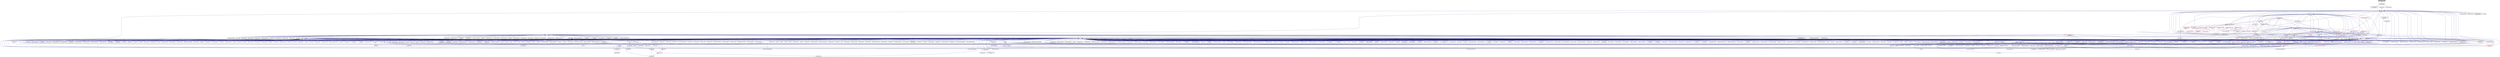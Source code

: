 digraph "pack_traversal_impl.hpp"
{
  edge [fontname="Helvetica",fontsize="10",labelfontname="Helvetica",labelfontsize="10"];
  node [fontname="Helvetica",fontsize="10",shape=record];
  Node41 [label="pack_traversal_impl.hpp",height=0.2,width=0.4,color="black", fillcolor="grey75", style="filled", fontcolor="black"];
  Node41 -> Node42 [dir="back",color="midnightblue",fontsize="10",style="solid",fontname="Helvetica"];
  Node42 [label="pack_traversal.hpp",height=0.2,width=0.4,color="black", fillcolor="white", style="filled",URL="$d1/d79/pack__traversal_8hpp.html"];
  Node42 -> Node43 [dir="back",color="midnightblue",fontsize="10",style="solid",fontname="Helvetica"];
  Node43 [label="cxx11_sfinae_expression\l_complete.cpp",height=0.2,width=0.4,color="black", fillcolor="white", style="filled",URL="$d4/d07/cxx11__sfinae__expression__complete_8cpp.html"];
  Node42 -> Node44 [dir="back",color="midnightblue",fontsize="10",style="solid",fontname="Helvetica"];
  Node44 [label="unwrap_impl.hpp",height=0.2,width=0.4,color="black", fillcolor="white", style="filled",URL="$d8/d80/unwrap__impl_8hpp.html"];
  Node44 -> Node45 [dir="back",color="midnightblue",fontsize="10",style="solid",fontname="Helvetica"];
  Node45 [label="unwrap.hpp",height=0.2,width=0.4,color="black", fillcolor="white", style="filled",URL="$d0/d06/unwrap_8hpp.html"];
  Node45 -> Node46 [dir="back",color="midnightblue",fontsize="10",style="solid",fontname="Helvetica"];
  Node46 [label="allgather.cpp",height=0.2,width=0.4,color="black", fillcolor="white", style="filled",URL="$d7/d06/allgather_8cpp.html"];
  Node45 -> Node47 [dir="back",color="midnightblue",fontsize="10",style="solid",fontname="Helvetica"];
  Node47 [label="fibonacci_dataflow.cpp",height=0.2,width=0.4,color="black", fillcolor="white", style="filled",URL="$df/d3d/fibonacci__dataflow_8cpp.html"];
  Node45 -> Node48 [dir="back",color="midnightblue",fontsize="10",style="solid",fontname="Helvetica"];
  Node48 [label="fibonacci_futures_distributed.cpp",height=0.2,width=0.4,color="black", fillcolor="white", style="filled",URL="$d1/dc9/fibonacci__futures__distributed_8cpp.html"];
  Node45 -> Node49 [dir="back",color="midnightblue",fontsize="10",style="solid",fontname="Helvetica"];
  Node49 [label="block_executor.hpp",height=0.2,width=0.4,color="black", fillcolor="white", style="filled",URL="$dc/d6f/block__executor_8hpp.html"];
  Node49 -> Node50 [dir="back",color="midnightblue",fontsize="10",style="solid",fontname="Helvetica"];
  Node50 [label="block_allocator.hpp",height=0.2,width=0.4,color="black", fillcolor="white", style="filled",URL="$d9/d7a/block__allocator_8hpp.html"];
  Node50 -> Node51 [dir="back",color="midnightblue",fontsize="10",style="solid",fontname="Helvetica"];
  Node51 [label="host.hpp",height=0.2,width=0.4,color="black", fillcolor="white", style="filled",URL="$dd/d78/host_8hpp.html"];
  Node51 -> Node52 [dir="back",color="midnightblue",fontsize="10",style="solid",fontname="Helvetica"];
  Node52 [label="compute.hpp",height=0.2,width=0.4,color="red", fillcolor="white", style="filled",URL="$df/dd0/compute_8hpp.html"];
  Node52 -> Node53 [dir="back",color="midnightblue",fontsize="10",style="solid",fontname="Helvetica"];
  Node53 [label="cublas_matmul.cpp",height=0.2,width=0.4,color="black", fillcolor="white", style="filled",URL="$dd/d84/cublas__matmul_8cpp.html"];
  Node52 -> Node54 [dir="back",color="midnightblue",fontsize="10",style="solid",fontname="Helvetica"];
  Node54 [label="synchronize.cpp",height=0.2,width=0.4,color="black", fillcolor="white", style="filled",URL="$da/da2/synchronize_8cpp.html"];
  Node52 -> Node55 [dir="back",color="midnightblue",fontsize="10",style="solid",fontname="Helvetica"];
  Node55 [label="stream.cpp",height=0.2,width=0.4,color="black", fillcolor="white", style="filled",URL="$da/d5f/stream_8cpp.html"];
  Node49 -> Node51 [dir="back",color="midnightblue",fontsize="10",style="solid",fontname="Helvetica"];
  Node45 -> Node59 [dir="back",color="midnightblue",fontsize="10",style="solid",fontname="Helvetica"];
  Node59 [label="util.hpp",height=0.2,width=0.4,color="black", fillcolor="white", style="filled",URL="$df/d72/include_2util_8hpp.html"];
  Node59 -> Node60 [dir="back",color="midnightblue",fontsize="10",style="solid",fontname="Helvetica"];
  Node60 [label="1d_stencil_4_throttle.cpp",height=0.2,width=0.4,color="black", fillcolor="white", style="filled",URL="$d6/de5/1d__stencil__4__throttle_8cpp.html"];
  Node59 -> Node61 [dir="back",color="midnightblue",fontsize="10",style="solid",fontname="Helvetica"];
  Node61 [label="allgather_and_gate.hpp",height=0.2,width=0.4,color="black", fillcolor="white", style="filled",URL="$d9/dbb/allgather__and__gate_8hpp.html"];
  Node61 -> Node62 [dir="back",color="midnightblue",fontsize="10",style="solid",fontname="Helvetica"];
  Node62 [label="allgather_module.cpp",height=0.2,width=0.4,color="black", fillcolor="white", style="filled",URL="$df/de4/allgather__module_8cpp.html"];
  Node61 -> Node63 [dir="back",color="midnightblue",fontsize="10",style="solid",fontname="Helvetica"];
  Node63 [label="allgather_and_gate.cpp",height=0.2,width=0.4,color="black", fillcolor="white", style="filled",URL="$d1/d56/allgather__and__gate_8cpp.html"];
  Node61 -> Node64 [dir="back",color="midnightblue",fontsize="10",style="solid",fontname="Helvetica"];
  Node64 [label="ag_client.cpp",height=0.2,width=0.4,color="black", fillcolor="white", style="filled",URL="$d4/d5d/ag__client_8cpp.html"];
  Node59 -> Node63 [dir="back",color="midnightblue",fontsize="10",style="solid",fontname="Helvetica"];
  Node59 -> Node65 [dir="back",color="midnightblue",fontsize="10",style="solid",fontname="Helvetica"];
  Node65 [label="apex_balance.cpp",height=0.2,width=0.4,color="black", fillcolor="white", style="filled",URL="$d4/d8e/apex__balance_8cpp.html"];
  Node59 -> Node66 [dir="back",color="midnightblue",fontsize="10",style="solid",fontname="Helvetica"];
  Node66 [label="apex_fibonacci.cpp",height=0.2,width=0.4,color="black", fillcolor="white", style="filled",URL="$de/de1/apex__fibonacci_8cpp.html"];
  Node59 -> Node67 [dir="back",color="midnightblue",fontsize="10",style="solid",fontname="Helvetica"];
  Node67 [label="apex_policy_engine\l_active_thread_count.cpp",height=0.2,width=0.4,color="black", fillcolor="white", style="filled",URL="$d5/d01/apex__policy__engine__active__thread__count_8cpp.html"];
  Node59 -> Node68 [dir="back",color="midnightblue",fontsize="10",style="solid",fontname="Helvetica"];
  Node68 [label="apex_policy_engine\l_events.cpp",height=0.2,width=0.4,color="black", fillcolor="white", style="filled",URL="$df/d0f/apex__policy__engine__events_8cpp.html"];
  Node59 -> Node69 [dir="back",color="midnightblue",fontsize="10",style="solid",fontname="Helvetica"];
  Node69 [label="apex_policy_engine\l_periodic.cpp",height=0.2,width=0.4,color="black", fillcolor="white", style="filled",URL="$d5/d7b/apex__policy__engine__periodic_8cpp.html"];
  Node59 -> Node70 [dir="back",color="midnightblue",fontsize="10",style="solid",fontname="Helvetica"];
  Node70 [label="async_io_low_level.cpp",height=0.2,width=0.4,color="black", fillcolor="white", style="filled",URL="$dc/d10/async__io__low__level_8cpp.html"];
  Node59 -> Node71 [dir="back",color="midnightblue",fontsize="10",style="solid",fontname="Helvetica"];
  Node71 [label="sine.cpp",height=0.2,width=0.4,color="black", fillcolor="white", style="filled",URL="$d5/dd8/sine_8cpp.html"];
  Node59 -> Node72 [dir="back",color="midnightblue",fontsize="10",style="solid",fontname="Helvetica"];
  Node72 [label="factorial.cpp",height=0.2,width=0.4,color="black", fillcolor="white", style="filled",URL="$d9/d00/factorial_8cpp.html"];
  Node59 -> Node73 [dir="back",color="midnightblue",fontsize="10",style="solid",fontname="Helvetica"];
  Node73 [label="fibonacci.cpp",height=0.2,width=0.4,color="black", fillcolor="white", style="filled",URL="$d9/d89/fibonacci_8cpp.html"];
  Node59 -> Node74 [dir="back",color="midnightblue",fontsize="10",style="solid",fontname="Helvetica"];
  Node74 [label="fibonacci_await.cpp",height=0.2,width=0.4,color="black", fillcolor="white", style="filled",URL="$dc/d1c/fibonacci__await_8cpp.html"];
  Node59 -> Node47 [dir="back",color="midnightblue",fontsize="10",style="solid",fontname="Helvetica"];
  Node59 -> Node75 [dir="back",color="midnightblue",fontsize="10",style="solid",fontname="Helvetica"];
  Node75 [label="fibonacci_futures.cpp",height=0.2,width=0.4,color="black", fillcolor="white", style="filled",URL="$d6/de3/fibonacci__futures_8cpp.html"];
  Node59 -> Node48 [dir="back",color="midnightblue",fontsize="10",style="solid",fontname="Helvetica"];
  Node59 -> Node76 [dir="back",color="midnightblue",fontsize="10",style="solid",fontname="Helvetica"];
  Node76 [label="fibonacci_one.cpp",height=0.2,width=0.4,color="black", fillcolor="white", style="filled",URL="$d8/d78/fibonacci__one_8cpp.html"];
  Node59 -> Node77 [dir="back",color="midnightblue",fontsize="10",style="solid",fontname="Helvetica"];
  Node77 [label="fractals.cpp",height=0.2,width=0.4,color="black", fillcolor="white", style="filled",URL="$d8/d58/fractals_8cpp.html"];
  Node59 -> Node78 [dir="back",color="midnightblue",fontsize="10",style="solid",fontname="Helvetica"];
  Node78 [label="fractals_executor.cpp",height=0.2,width=0.4,color="black", fillcolor="white", style="filled",URL="$d9/da9/fractals__executor_8cpp.html"];
  Node59 -> Node79 [dir="back",color="midnightblue",fontsize="10",style="solid",fontname="Helvetica"];
  Node79 [label="fractals_struct.cpp",height=0.2,width=0.4,color="black", fillcolor="white", style="filled",URL="$d8/d2f/fractals__struct_8cpp.html"];
  Node59 -> Node80 [dir="back",color="midnightblue",fontsize="10",style="solid",fontname="Helvetica"];
  Node80 [label="interval_timer.cpp",height=0.2,width=0.4,color="black", fillcolor="white", style="filled",URL="$de/df1/examples_2quickstart_2interval__timer_8cpp.html"];
  Node59 -> Node81 [dir="back",color="midnightblue",fontsize="10",style="solid",fontname="Helvetica"];
  Node81 [label="sierpinski.cpp",height=0.2,width=0.4,color="black", fillcolor="white", style="filled",URL="$d3/d7e/sierpinski_8cpp.html"];
  Node59 -> Node82 [dir="back",color="midnightblue",fontsize="10",style="solid",fontname="Helvetica"];
  Node82 [label="spell_check_file.cpp",height=0.2,width=0.4,color="black", fillcolor="white", style="filled",URL="$df/df7/spell__check__file_8cpp.html"];
  Node59 -> Node83 [dir="back",color="midnightblue",fontsize="10",style="solid",fontname="Helvetica"];
  Node83 [label="spell_check_simple.cpp",height=0.2,width=0.4,color="black", fillcolor="white", style="filled",URL="$dd/d54/spell__check__simple_8cpp.html"];
  Node59 -> Node84 [dir="back",color="midnightblue",fontsize="10",style="solid",fontname="Helvetica"];
  Node84 [label="thread_aware_timer.cpp",height=0.2,width=0.4,color="black", fillcolor="white", style="filled",URL="$df/d11/examples_2thread__aware__timer_2thread__aware__timer_8cpp.html"];
  Node59 -> Node85 [dir="back",color="midnightblue",fontsize="10",style="solid",fontname="Helvetica"];
  Node85 [label="hpx.hpp",height=0.2,width=0.4,color="red", fillcolor="white", style="filled",URL="$d0/daa/hpx_8hpp.html"];
  Node85 -> Node86 [dir="back",color="midnightblue",fontsize="10",style="solid",fontname="Helvetica"];
  Node86 [label="1d_stencil_1.cpp",height=0.2,width=0.4,color="black", fillcolor="white", style="filled",URL="$d2/db1/1d__stencil__1_8cpp.html"];
  Node85 -> Node87 [dir="back",color="midnightblue",fontsize="10",style="solid",fontname="Helvetica"];
  Node87 [label="1d_stencil_2.cpp",height=0.2,width=0.4,color="black", fillcolor="white", style="filled",URL="$d3/dd1/1d__stencil__2_8cpp.html"];
  Node85 -> Node88 [dir="back",color="midnightblue",fontsize="10",style="solid",fontname="Helvetica"];
  Node88 [label="1d_stencil_3.cpp",height=0.2,width=0.4,color="black", fillcolor="white", style="filled",URL="$db/d19/1d__stencil__3_8cpp.html"];
  Node85 -> Node89 [dir="back",color="midnightblue",fontsize="10",style="solid",fontname="Helvetica"];
  Node89 [label="1d_stencil_4.cpp",height=0.2,width=0.4,color="black", fillcolor="white", style="filled",URL="$d1/d7d/1d__stencil__4_8cpp.html"];
  Node85 -> Node90 [dir="back",color="midnightblue",fontsize="10",style="solid",fontname="Helvetica"];
  Node90 [label="1d_stencil_4_parallel.cpp",height=0.2,width=0.4,color="black", fillcolor="white", style="filled",URL="$d6/d05/1d__stencil__4__parallel_8cpp.html"];
  Node85 -> Node91 [dir="back",color="midnightblue",fontsize="10",style="solid",fontname="Helvetica"];
  Node91 [label="1d_stencil_4_repart.cpp",height=0.2,width=0.4,color="black", fillcolor="white", style="filled",URL="$d0/d6b/1d__stencil__4__repart_8cpp.html"];
  Node85 -> Node60 [dir="back",color="midnightblue",fontsize="10",style="solid",fontname="Helvetica"];
  Node85 -> Node92 [dir="back",color="midnightblue",fontsize="10",style="solid",fontname="Helvetica"];
  Node92 [label="1d_stencil_5.cpp",height=0.2,width=0.4,color="black", fillcolor="white", style="filled",URL="$d7/d2a/1d__stencil__5_8cpp.html"];
  Node85 -> Node93 [dir="back",color="midnightblue",fontsize="10",style="solid",fontname="Helvetica"];
  Node93 [label="1d_stencil_6.cpp",height=0.2,width=0.4,color="black", fillcolor="white", style="filled",URL="$db/de7/1d__stencil__6_8cpp.html"];
  Node85 -> Node94 [dir="back",color="midnightblue",fontsize="10",style="solid",fontname="Helvetica"];
  Node94 [label="1d_stencil_7.cpp",height=0.2,width=0.4,color="black", fillcolor="white", style="filled",URL="$d4/d5a/1d__stencil__7_8cpp.html"];
  Node85 -> Node95 [dir="back",color="midnightblue",fontsize="10",style="solid",fontname="Helvetica"];
  Node95 [label="1d_stencil_8.cpp",height=0.2,width=0.4,color="black", fillcolor="white", style="filled",URL="$df/de0/1d__stencil__8_8cpp.html"];
  Node85 -> Node96 [dir="back",color="midnightblue",fontsize="10",style="solid",fontname="Helvetica"];
  Node96 [label="accumulator.cpp",height=0.2,width=0.4,color="black", fillcolor="white", style="filled",URL="$d1/d81/accumulator_8cpp.html"];
  Node85 -> Node97 [dir="back",color="midnightblue",fontsize="10",style="solid",fontname="Helvetica"];
  Node97 [label="accumulator.hpp",height=0.2,width=0.4,color="red", fillcolor="white", style="filled",URL="$d4/d9d/server_2accumulator_8hpp.html"];
  Node97 -> Node96 [dir="back",color="midnightblue",fontsize="10",style="solid",fontname="Helvetica"];
  Node85 -> Node100 [dir="back",color="midnightblue",fontsize="10",style="solid",fontname="Helvetica"];
  Node100 [label="template_function_accumulator.hpp",height=0.2,width=0.4,color="black", fillcolor="white", style="filled",URL="$d7/da6/server_2template__function__accumulator_8hpp.html"];
  Node100 -> Node101 [dir="back",color="midnightblue",fontsize="10",style="solid",fontname="Helvetica"];
  Node101 [label="template_function_accumulator.cpp",height=0.2,width=0.4,color="black", fillcolor="white", style="filled",URL="$d5/d02/template__function__accumulator_8cpp.html"];
  Node100 -> Node102 [dir="back",color="midnightblue",fontsize="10",style="solid",fontname="Helvetica"];
  Node102 [label="template_function_accumulator.hpp",height=0.2,width=0.4,color="red", fillcolor="white", style="filled",URL="$d3/de9/template__function__accumulator_8hpp.html"];
  Node85 -> Node104 [dir="back",color="midnightblue",fontsize="10",style="solid",fontname="Helvetica"];
  Node104 [label="template_accumulator.cpp",height=0.2,width=0.4,color="black", fillcolor="white", style="filled",URL="$d0/d4a/template__accumulator_8cpp.html"];
  Node85 -> Node101 [dir="back",color="midnightblue",fontsize="10",style="solid",fontname="Helvetica"];
  Node85 -> Node102 [dir="back",color="midnightblue",fontsize="10",style="solid",fontname="Helvetica"];
  Node85 -> Node62 [dir="back",color="midnightblue",fontsize="10",style="solid",fontname="Helvetica"];
  Node85 -> Node46 [dir="back",color="midnightblue",fontsize="10",style="solid",fontname="Helvetica"];
  Node85 -> Node63 [dir="back",color="midnightblue",fontsize="10",style="solid",fontname="Helvetica"];
  Node85 -> Node64 [dir="back",color="midnightblue",fontsize="10",style="solid",fontname="Helvetica"];
  Node85 -> Node105 [dir="back",color="midnightblue",fontsize="10",style="solid",fontname="Helvetica"];
  Node105 [label="hpx_thread_phase.cpp",height=0.2,width=0.4,color="black", fillcolor="white", style="filled",URL="$d5/dca/hpx__thread__phase_8cpp.html"];
  Node85 -> Node106 [dir="back",color="midnightblue",fontsize="10",style="solid",fontname="Helvetica"];
  Node106 [label="os_thread_num.cpp",height=0.2,width=0.4,color="black", fillcolor="white", style="filled",URL="$d2/dfb/os__thread__num_8cpp.html"];
  Node85 -> Node107 [dir="back",color="midnightblue",fontsize="10",style="solid",fontname="Helvetica"];
  Node107 [label="cancelable_action.cpp",height=0.2,width=0.4,color="black", fillcolor="white", style="filled",URL="$d5/d0c/cancelable__action_8cpp.html"];
  Node85 -> Node108 [dir="back",color="midnightblue",fontsize="10",style="solid",fontname="Helvetica"];
  Node108 [label="cancelable_action.hpp",height=0.2,width=0.4,color="black", fillcolor="white", style="filled",URL="$d5/d4d/server_2cancelable__action_8hpp.html"];
  Node108 -> Node107 [dir="back",color="midnightblue",fontsize="10",style="solid",fontname="Helvetica"];
  Node108 -> Node109 [dir="back",color="midnightblue",fontsize="10",style="solid",fontname="Helvetica"];
  Node109 [label="cancelable_action.hpp",height=0.2,width=0.4,color="red", fillcolor="white", style="filled",URL="$d0/da3/stubs_2cancelable__action_8hpp.html"];
  Node85 -> Node109 [dir="back",color="midnightblue",fontsize="10",style="solid",fontname="Helvetica"];
  Node85 -> Node111 [dir="back",color="midnightblue",fontsize="10",style="solid",fontname="Helvetica"];
  Node111 [label="cancelable_action_client.cpp",height=0.2,width=0.4,color="black", fillcolor="white", style="filled",URL="$d1/db8/cancelable__action__client_8cpp.html"];
  Node85 -> Node53 [dir="back",color="midnightblue",fontsize="10",style="solid",fontname="Helvetica"];
  Node85 -> Node112 [dir="back",color="midnightblue",fontsize="10",style="solid",fontname="Helvetica"];
  Node112 [label="win_perf_counters.cpp",height=0.2,width=0.4,color="black", fillcolor="white", style="filled",URL="$d8/d11/win__perf__counters_8cpp.html"];
  Node85 -> Node113 [dir="back",color="midnightblue",fontsize="10",style="solid",fontname="Helvetica"];
  Node113 [label="win_perf_counters.hpp",height=0.2,width=0.4,color="black", fillcolor="white", style="filled",URL="$d5/da7/win__perf__counters_8hpp.html"];
  Node85 -> Node114 [dir="back",color="midnightblue",fontsize="10",style="solid",fontname="Helvetica"];
  Node114 [label="hello_world_component.hpp",height=0.2,width=0.4,color="red", fillcolor="white", style="filled",URL="$df/df0/hello__world__component_8hpp.html"];
  Node85 -> Node117 [dir="back",color="midnightblue",fontsize="10",style="solid",fontname="Helvetica"];
  Node117 [label="interpolate1d.cpp",height=0.2,width=0.4,color="black", fillcolor="white", style="filled",URL="$d0/d05/interpolate1d_8cpp.html"];
  Node85 -> Node118 [dir="back",color="midnightblue",fontsize="10",style="solid",fontname="Helvetica"];
  Node118 [label="partition.hpp",height=0.2,width=0.4,color="black", fillcolor="white", style="filled",URL="$d0/d7a/examples_2interpolate1d_2interpolate1d_2partition_8hpp.html"];
  Node118 -> Node117 [dir="back",color="midnightblue",fontsize="10",style="solid",fontname="Helvetica"];
  Node118 -> Node119 [dir="back",color="midnightblue",fontsize="10",style="solid",fontname="Helvetica"];
  Node119 [label="interpolate1d.hpp",height=0.2,width=0.4,color="red", fillcolor="white", style="filled",URL="$d4/dc7/interpolate1d_8hpp.html"];
  Node119 -> Node117 [dir="back",color="midnightblue",fontsize="10",style="solid",fontname="Helvetica"];
  Node85 -> Node121 [dir="back",color="midnightblue",fontsize="10",style="solid",fontname="Helvetica"];
  Node121 [label="partition.hpp",height=0.2,width=0.4,color="black", fillcolor="white", style="filled",URL="$d0/dff/examples_2interpolate1d_2interpolate1d_2server_2partition_8hpp.html"];
  Node121 -> Node118 [dir="back",color="midnightblue",fontsize="10",style="solid",fontname="Helvetica"];
  Node121 -> Node122 [dir="back",color="midnightblue",fontsize="10",style="solid",fontname="Helvetica"];
  Node122 [label="partition.cpp",height=0.2,width=0.4,color="black", fillcolor="white", style="filled",URL="$d0/d4f/examples_2interpolate1d_2interpolate1d_2server_2partition_8cpp.html"];
  Node85 -> Node119 [dir="back",color="midnightblue",fontsize="10",style="solid",fontname="Helvetica"];
  Node85 -> Node123 [dir="back",color="midnightblue",fontsize="10",style="solid",fontname="Helvetica"];
  Node123 [label="read_values.cpp",height=0.2,width=0.4,color="black", fillcolor="white", style="filled",URL="$d0/d8c/interpolate1d_2interpolate1d_2read__values_8cpp.html"];
  Node85 -> Node122 [dir="back",color="midnightblue",fontsize="10",style="solid",fontname="Helvetica"];
  Node85 -> Node124 [dir="back",color="midnightblue",fontsize="10",style="solid",fontname="Helvetica"];
  Node124 [label="jacobi.cpp",height=0.2,width=0.4,color="black", fillcolor="white", style="filled",URL="$d2/d27/jacobi_8cpp.html"];
  Node85 -> Node125 [dir="back",color="midnightblue",fontsize="10",style="solid",fontname="Helvetica"];
  Node125 [label="grid.cpp",height=0.2,width=0.4,color="black", fillcolor="white", style="filled",URL="$d6/d1b/jacobi__component_2grid_8cpp.html"];
  Node85 -> Node126 [dir="back",color="midnightblue",fontsize="10",style="solid",fontname="Helvetica"];
  Node126 [label="row.cpp",height=0.2,width=0.4,color="black", fillcolor="white", style="filled",URL="$d3/d86/server_2row_8cpp.html"];
  Node85 -> Node127 [dir="back",color="midnightblue",fontsize="10",style="solid",fontname="Helvetica"];
  Node127 [label="solver.cpp",height=0.2,width=0.4,color="black", fillcolor="white", style="filled",URL="$d6/d94/solver_8cpp.html"];
  Node85 -> Node128 [dir="back",color="midnightblue",fontsize="10",style="solid",fontname="Helvetica"];
  Node128 [label="stencil_iterator.cpp",height=0.2,width=0.4,color="black", fillcolor="white", style="filled",URL="$d6/de1/server_2stencil__iterator_8cpp.html"];
  Node85 -> Node129 [dir="back",color="midnightblue",fontsize="10",style="solid",fontname="Helvetica"];
  Node129 [label="stencil_iterator.cpp",height=0.2,width=0.4,color="black", fillcolor="white", style="filled",URL="$d7/d71/stencil__iterator_8cpp.html"];
  Node85 -> Node130 [dir="back",color="midnightblue",fontsize="10",style="solid",fontname="Helvetica"];
  Node130 [label="jacobi.cpp",height=0.2,width=0.4,color="black", fillcolor="white", style="filled",URL="$d3/d44/smp_2jacobi_8cpp.html"];
  Node85 -> Node131 [dir="back",color="midnightblue",fontsize="10",style="solid",fontname="Helvetica"];
  Node131 [label="jacobi_hpx.cpp",height=0.2,width=0.4,color="black", fillcolor="white", style="filled",URL="$d8/d72/jacobi__hpx_8cpp.html"];
  Node85 -> Node132 [dir="back",color="midnightblue",fontsize="10",style="solid",fontname="Helvetica"];
  Node132 [label="jacobi_nonuniform.cpp",height=0.2,width=0.4,color="black", fillcolor="white", style="filled",URL="$dd/ddc/jacobi__nonuniform_8cpp.html"];
  Node85 -> Node133 [dir="back",color="midnightblue",fontsize="10",style="solid",fontname="Helvetica"];
  Node133 [label="jacobi_nonuniform_hpx.cpp",height=0.2,width=0.4,color="black", fillcolor="white", style="filled",URL="$de/d56/jacobi__nonuniform__hpx_8cpp.html"];
  Node85 -> Node134 [dir="back",color="midnightblue",fontsize="10",style="solid",fontname="Helvetica"];
  Node134 [label="nqueen.cpp",height=0.2,width=0.4,color="black", fillcolor="white", style="filled",URL="$db/dca/nqueen_8cpp.html"];
  Node85 -> Node135 [dir="back",color="midnightblue",fontsize="10",style="solid",fontname="Helvetica"];
  Node135 [label="nqueen.hpp",height=0.2,width=0.4,color="red", fillcolor="white", style="filled",URL="$de/d58/server_2nqueen_8hpp.html"];
  Node135 -> Node134 [dir="back",color="midnightblue",fontsize="10",style="solid",fontname="Helvetica"];
  Node85 -> Node138 [dir="back",color="midnightblue",fontsize="10",style="solid",fontname="Helvetica"];
  Node138 [label="nqueen_client.cpp",height=0.2,width=0.4,color="black", fillcolor="white", style="filled",URL="$d3/d5e/nqueen__client_8cpp.html"];
  Node85 -> Node139 [dir="back",color="midnightblue",fontsize="10",style="solid",fontname="Helvetica"];
  Node139 [label="sine.cpp",height=0.2,width=0.4,color="black", fillcolor="white", style="filled",URL="$d3/d0d/server_2sine_8cpp.html"];
  Node85 -> Node140 [dir="back",color="midnightblue",fontsize="10",style="solid",fontname="Helvetica"];
  Node140 [label="sine.hpp",height=0.2,width=0.4,color="black", fillcolor="white", style="filled",URL="$d8/dac/sine_8hpp.html"];
  Node140 -> Node139 [dir="back",color="midnightblue",fontsize="10",style="solid",fontname="Helvetica"];
  Node140 -> Node71 [dir="back",color="midnightblue",fontsize="10",style="solid",fontname="Helvetica"];
  Node85 -> Node71 [dir="back",color="midnightblue",fontsize="10",style="solid",fontname="Helvetica"];
  Node85 -> Node141 [dir="back",color="midnightblue",fontsize="10",style="solid",fontname="Helvetica"];
  Node141 [label="sine_client.cpp",height=0.2,width=0.4,color="black", fillcolor="white", style="filled",URL="$db/d62/sine__client_8cpp.html"];
  Node85 -> Node142 [dir="back",color="midnightblue",fontsize="10",style="solid",fontname="Helvetica"];
  Node142 [label="qt.cpp",height=0.2,width=0.4,color="black", fillcolor="white", style="filled",URL="$df/d90/qt_8cpp.html"];
  Node85 -> Node143 [dir="back",color="midnightblue",fontsize="10",style="solid",fontname="Helvetica"];
  Node143 [label="queue_client.cpp",height=0.2,width=0.4,color="black", fillcolor="white", style="filled",URL="$d7/d96/queue__client_8cpp.html"];
  Node85 -> Node144 [dir="back",color="midnightblue",fontsize="10",style="solid",fontname="Helvetica"];
  Node144 [label="customize_async.cpp",height=0.2,width=0.4,color="black", fillcolor="white", style="filled",URL="$d0/d82/customize__async_8cpp.html"];
  Node85 -> Node145 [dir="back",color="midnightblue",fontsize="10",style="solid",fontname="Helvetica"];
  Node145 [label="data_actions.cpp",height=0.2,width=0.4,color="black", fillcolor="white", style="filled",URL="$dc/d68/data__actions_8cpp.html"];
  Node85 -> Node146 [dir="back",color="midnightblue",fontsize="10",style="solid",fontname="Helvetica"];
  Node146 [label="error_handling.cpp",height=0.2,width=0.4,color="black", fillcolor="white", style="filled",URL="$d9/d96/error__handling_8cpp.html"];
  Node85 -> Node147 [dir="back",color="midnightblue",fontsize="10",style="solid",fontname="Helvetica"];
  Node147 [label="event_synchronization.cpp",height=0.2,width=0.4,color="black", fillcolor="white", style="filled",URL="$d0/d35/event__synchronization_8cpp.html"];
  Node85 -> Node72 [dir="back",color="midnightblue",fontsize="10",style="solid",fontname="Helvetica"];
  Node85 -> Node148 [dir="back",color="midnightblue",fontsize="10",style="solid",fontname="Helvetica"];
  Node148 [label="file_serialization.cpp",height=0.2,width=0.4,color="black", fillcolor="white", style="filled",URL="$de/d58/file__serialization_8cpp.html"];
  Node85 -> Node149 [dir="back",color="midnightblue",fontsize="10",style="solid",fontname="Helvetica"];
  Node149 [label="init_globally.cpp",height=0.2,width=0.4,color="black", fillcolor="white", style="filled",URL="$d6/dad/init__globally_8cpp.html"];
  Node85 -> Node150 [dir="back",color="midnightblue",fontsize="10",style="solid",fontname="Helvetica"];
  Node150 [label="interest_calculator.cpp",height=0.2,width=0.4,color="black", fillcolor="white", style="filled",URL="$d2/d86/interest__calculator_8cpp.html"];
  Node85 -> Node151 [dir="back",color="midnightblue",fontsize="10",style="solid",fontname="Helvetica"];
  Node151 [label="non_atomic_rma.cpp",height=0.2,width=0.4,color="black", fillcolor="white", style="filled",URL="$d7/d8b/non__atomic__rma_8cpp.html"];
  Node85 -> Node152 [dir="back",color="midnightblue",fontsize="10",style="solid",fontname="Helvetica"];
  Node152 [label="partitioned_vector\l_spmd_foreach.cpp",height=0.2,width=0.4,color="black", fillcolor="white", style="filled",URL="$db/d7c/partitioned__vector__spmd__foreach_8cpp.html"];
  Node85 -> Node153 [dir="back",color="midnightblue",fontsize="10",style="solid",fontname="Helvetica"];
  Node153 [label="pipeline1.cpp",height=0.2,width=0.4,color="black", fillcolor="white", style="filled",URL="$d5/d77/pipeline1_8cpp.html"];
  Node85 -> Node154 [dir="back",color="midnightblue",fontsize="10",style="solid",fontname="Helvetica"];
  Node154 [label="quicksort.cpp",height=0.2,width=0.4,color="black", fillcolor="white", style="filled",URL="$d3/d1e/quicksort_8cpp.html"];
  Node85 -> Node155 [dir="back",color="midnightblue",fontsize="10",style="solid",fontname="Helvetica"];
  Node155 [label="receive_buffer.cpp",height=0.2,width=0.4,color="black", fillcolor="white", style="filled",URL="$d7/d10/receive__buffer_8cpp.html"];
  Node85 -> Node156 [dir="back",color="midnightblue",fontsize="10",style="solid",fontname="Helvetica"];
  Node156 [label="safe_object.cpp",height=0.2,width=0.4,color="black", fillcolor="white", style="filled",URL="$dd/d52/safe__object_8cpp.html"];
  Node85 -> Node157 [dir="back",color="midnightblue",fontsize="10",style="solid",fontname="Helvetica"];
  Node157 [label="sort_by_key_demo.cpp",height=0.2,width=0.4,color="black", fillcolor="white", style="filled",URL="$da/d20/sort__by__key__demo_8cpp.html"];
  Node85 -> Node158 [dir="back",color="midnightblue",fontsize="10",style="solid",fontname="Helvetica"];
  Node158 [label="timed_wake.cpp",height=0.2,width=0.4,color="black", fillcolor="white", style="filled",URL="$d8/df9/timed__wake_8cpp.html"];
  Node85 -> Node159 [dir="back",color="midnightblue",fontsize="10",style="solid",fontname="Helvetica"];
  Node159 [label="vector_counting_dotproduct.cpp",height=0.2,width=0.4,color="black", fillcolor="white", style="filled",URL="$df/de9/vector__counting__dotproduct_8cpp.html"];
  Node85 -> Node160 [dir="back",color="midnightblue",fontsize="10",style="solid",fontname="Helvetica"];
  Node160 [label="vector_zip_dotproduct.cpp",height=0.2,width=0.4,color="black", fillcolor="white", style="filled",URL="$dc/d18/vector__zip__dotproduct_8cpp.html"];
  Node85 -> Node161 [dir="back",color="midnightblue",fontsize="10",style="solid",fontname="Helvetica"];
  Node161 [label="zerocopy_rdma.cpp",height=0.2,width=0.4,color="black", fillcolor="white", style="filled",URL="$d1/dad/zerocopy__rdma_8cpp.html"];
  Node85 -> Node162 [dir="back",color="midnightblue",fontsize="10",style="solid",fontname="Helvetica"];
  Node162 [label="random_mem_access.cpp",height=0.2,width=0.4,color="black", fillcolor="white", style="filled",URL="$d1/d51/random__mem__access_8cpp.html"];
  Node85 -> Node163 [dir="back",color="midnightblue",fontsize="10",style="solid",fontname="Helvetica"];
  Node163 [label="random_mem_access.hpp",height=0.2,width=0.4,color="red", fillcolor="white", style="filled",URL="$d0/d19/server_2random__mem__access_8hpp.html"];
  Node163 -> Node162 [dir="back",color="midnightblue",fontsize="10",style="solid",fontname="Helvetica"];
  Node85 -> Node166 [dir="back",color="midnightblue",fontsize="10",style="solid",fontname="Helvetica"];
  Node166 [label="random_mem_access_client.cpp",height=0.2,width=0.4,color="black", fillcolor="white", style="filled",URL="$df/d1b/random__mem__access__client_8cpp.html"];
  Node85 -> Node167 [dir="back",color="midnightblue",fontsize="10",style="solid",fontname="Helvetica"];
  Node167 [label="oversubscribing_resource\l_partitioner.cpp",height=0.2,width=0.4,color="black", fillcolor="white", style="filled",URL="$dd/dee/oversubscribing__resource__partitioner_8cpp.html"];
  Node85 -> Node168 [dir="back",color="midnightblue",fontsize="10",style="solid",fontname="Helvetica"];
  Node168 [label="simple_resource_partitioner.cpp",height=0.2,width=0.4,color="black", fillcolor="white", style="filled",URL="$d5/df9/simple__resource__partitioner_8cpp.html"];
  Node85 -> Node169 [dir="back",color="midnightblue",fontsize="10",style="solid",fontname="Helvetica"];
  Node169 [label="dimension.hpp",height=0.2,width=0.4,color="red", fillcolor="white", style="filled",URL="$d6/d39/sheneos_2sheneos_2dimension_8hpp.html"];
  Node169 -> Node175 [dir="back",color="midnightblue",fontsize="10",style="solid",fontname="Helvetica"];
  Node175 [label="partition3d.hpp",height=0.2,width=0.4,color="black", fillcolor="white", style="filled",URL="$dd/dbf/server_2partition3d_8hpp.html"];
  Node175 -> Node176 [dir="back",color="midnightblue",fontsize="10",style="solid",fontname="Helvetica"];
  Node176 [label="partition3d.hpp",height=0.2,width=0.4,color="black", fillcolor="white", style="filled",URL="$d1/d50/partition3d_8hpp.html"];
  Node176 -> Node172 [dir="back",color="midnightblue",fontsize="10",style="solid",fontname="Helvetica"];
  Node172 [label="interpolator.cpp",height=0.2,width=0.4,color="black", fillcolor="white", style="filled",URL="$d5/d02/interpolator_8cpp.html"];
  Node176 -> Node177 [dir="back",color="midnightblue",fontsize="10",style="solid",fontname="Helvetica"];
  Node177 [label="interpolator.hpp",height=0.2,width=0.4,color="red", fillcolor="white", style="filled",URL="$dc/d3b/interpolator_8hpp.html"];
  Node177 -> Node172 [dir="back",color="midnightblue",fontsize="10",style="solid",fontname="Helvetica"];
  Node177 -> Node180 [dir="back",color="midnightblue",fontsize="10",style="solid",fontname="Helvetica"];
  Node180 [label="sheneos_test.cpp",height=0.2,width=0.4,color="black", fillcolor="white", style="filled",URL="$d4/d6e/sheneos__test_8cpp.html"];
  Node175 -> Node174 [dir="back",color="midnightblue",fontsize="10",style="solid",fontname="Helvetica"];
  Node174 [label="partition3d.cpp",height=0.2,width=0.4,color="black", fillcolor="white", style="filled",URL="$de/d70/partition3d_8cpp.html"];
  Node85 -> Node172 [dir="back",color="midnightblue",fontsize="10",style="solid",fontname="Helvetica"];
  Node85 -> Node176 [dir="back",color="midnightblue",fontsize="10",style="solid",fontname="Helvetica"];
  Node85 -> Node175 [dir="back",color="midnightblue",fontsize="10",style="solid",fontname="Helvetica"];
  Node85 -> Node177 [dir="back",color="midnightblue",fontsize="10",style="solid",fontname="Helvetica"];
  Node85 -> Node181 [dir="back",color="midnightblue",fontsize="10",style="solid",fontname="Helvetica"];
  Node181 [label="configuration.hpp",height=0.2,width=0.4,color="red", fillcolor="white", style="filled",URL="$dc/d0a/configuration_8hpp.html"];
  Node181 -> Node177 [dir="back",color="midnightblue",fontsize="10",style="solid",fontname="Helvetica"];
  Node85 -> Node173 [dir="back",color="midnightblue",fontsize="10",style="solid",fontname="Helvetica"];
  Node173 [label="read_values.cpp",height=0.2,width=0.4,color="black", fillcolor="white", style="filled",URL="$d7/da4/sheneos_2sheneos_2read__values_8cpp.html"];
  Node85 -> Node174 [dir="back",color="midnightblue",fontsize="10",style="solid",fontname="Helvetica"];
  Node85 -> Node180 [dir="back",color="midnightblue",fontsize="10",style="solid",fontname="Helvetica"];
  Node85 -> Node183 [dir="back",color="midnightblue",fontsize="10",style="solid",fontname="Helvetica"];
  Node183 [label="startup_shutdown.cpp",height=0.2,width=0.4,color="black", fillcolor="white", style="filled",URL="$d3/dfc/server_2startup__shutdown_8cpp.html"];
  Node85 -> Node184 [dir="back",color="midnightblue",fontsize="10",style="solid",fontname="Helvetica"];
  Node184 [label="startup_shutdown.cpp",height=0.2,width=0.4,color="black", fillcolor="white", style="filled",URL="$d0/ddb/startup__shutdown_8cpp.html"];
  Node85 -> Node185 [dir="back",color="midnightblue",fontsize="10",style="solid",fontname="Helvetica"];
  Node185 [label="spin.cpp",height=0.2,width=0.4,color="black", fillcolor="white", style="filled",URL="$d7/df2/spin_8cpp.html"];
  Node85 -> Node186 [dir="back",color="midnightblue",fontsize="10",style="solid",fontname="Helvetica"];
  Node186 [label="throttle.cpp",height=0.2,width=0.4,color="black", fillcolor="white", style="filled",URL="$de/d56/server_2throttle_8cpp.html"];
  Node85 -> Node187 [dir="back",color="midnightblue",fontsize="10",style="solid",fontname="Helvetica"];
  Node187 [label="throttle.hpp",height=0.2,width=0.4,color="black", fillcolor="white", style="filled",URL="$db/dc9/server_2throttle_8hpp.html"];
  Node187 -> Node186 [dir="back",color="midnightblue",fontsize="10",style="solid",fontname="Helvetica"];
  Node187 -> Node188 [dir="back",color="midnightblue",fontsize="10",style="solid",fontname="Helvetica"];
  Node188 [label="throttle.hpp",height=0.2,width=0.4,color="black", fillcolor="white", style="filled",URL="$d5/dec/stubs_2throttle_8hpp.html"];
  Node188 -> Node189 [dir="back",color="midnightblue",fontsize="10",style="solid",fontname="Helvetica"];
  Node189 [label="throttle.hpp",height=0.2,width=0.4,color="red", fillcolor="white", style="filled",URL="$d2/d2e/throttle_8hpp.html"];
  Node189 -> Node190 [dir="back",color="midnightblue",fontsize="10",style="solid",fontname="Helvetica"];
  Node190 [label="throttle.cpp",height=0.2,width=0.4,color="black", fillcolor="white", style="filled",URL="$db/d02/throttle_8cpp.html"];
  Node85 -> Node188 [dir="back",color="midnightblue",fontsize="10",style="solid",fontname="Helvetica"];
  Node85 -> Node190 [dir="back",color="midnightblue",fontsize="10",style="solid",fontname="Helvetica"];
  Node85 -> Node189 [dir="back",color="midnightblue",fontsize="10",style="solid",fontname="Helvetica"];
  Node85 -> Node192 [dir="back",color="midnightblue",fontsize="10",style="solid",fontname="Helvetica"];
  Node192 [label="transpose_await.cpp",height=0.2,width=0.4,color="black", fillcolor="white", style="filled",URL="$de/d68/transpose__await_8cpp.html"];
  Node85 -> Node193 [dir="back",color="midnightblue",fontsize="10",style="solid",fontname="Helvetica"];
  Node193 [label="transpose_block.cpp",height=0.2,width=0.4,color="black", fillcolor="white", style="filled",URL="$d0/de1/transpose__block_8cpp.html"];
  Node85 -> Node194 [dir="back",color="midnightblue",fontsize="10",style="solid",fontname="Helvetica"];
  Node194 [label="transpose_block_numa.cpp",height=0.2,width=0.4,color="black", fillcolor="white", style="filled",URL="$dd/d3b/transpose__block__numa_8cpp.html"];
  Node85 -> Node195 [dir="back",color="midnightblue",fontsize="10",style="solid",fontname="Helvetica"];
  Node195 [label="transpose_serial.cpp",height=0.2,width=0.4,color="black", fillcolor="white", style="filled",URL="$db/d74/transpose__serial_8cpp.html"];
  Node85 -> Node196 [dir="back",color="midnightblue",fontsize="10",style="solid",fontname="Helvetica"];
  Node196 [label="transpose_serial_block.cpp",height=0.2,width=0.4,color="black", fillcolor="white", style="filled",URL="$d8/daa/transpose__serial__block_8cpp.html"];
  Node85 -> Node197 [dir="back",color="midnightblue",fontsize="10",style="solid",fontname="Helvetica"];
  Node197 [label="transpose_serial_vector.cpp",height=0.2,width=0.4,color="black", fillcolor="white", style="filled",URL="$d4/d04/transpose__serial__vector_8cpp.html"];
  Node85 -> Node198 [dir="back",color="midnightblue",fontsize="10",style="solid",fontname="Helvetica"];
  Node198 [label="transpose_smp.cpp",height=0.2,width=0.4,color="black", fillcolor="white", style="filled",URL="$d2/d99/transpose__smp_8cpp.html"];
  Node85 -> Node199 [dir="back",color="midnightblue",fontsize="10",style="solid",fontname="Helvetica"];
  Node199 [label="transpose_smp_block.cpp",height=0.2,width=0.4,color="black", fillcolor="white", style="filled",URL="$da/d4d/transpose__smp__block_8cpp.html"];
  Node85 -> Node200 [dir="back",color="midnightblue",fontsize="10",style="solid",fontname="Helvetica"];
  Node200 [label="simple_central_tuplespace.hpp",height=0.2,width=0.4,color="red", fillcolor="white", style="filled",URL="$db/d69/server_2simple__central__tuplespace_8hpp.html"];
  Node200 -> Node201 [dir="back",color="midnightblue",fontsize="10",style="solid",fontname="Helvetica"];
  Node201 [label="simple_central_tuplespace.cpp",height=0.2,width=0.4,color="black", fillcolor="white", style="filled",URL="$d3/dec/simple__central__tuplespace_8cpp.html"];
  Node85 -> Node205 [dir="back",color="midnightblue",fontsize="10",style="solid",fontname="Helvetica"];
  Node205 [label="tuples_warehouse.hpp",height=0.2,width=0.4,color="black", fillcolor="white", style="filled",URL="$da/de6/tuples__warehouse_8hpp.html"];
  Node205 -> Node200 [dir="back",color="midnightblue",fontsize="10",style="solid",fontname="Helvetica"];
  Node85 -> Node201 [dir="back",color="midnightblue",fontsize="10",style="solid",fontname="Helvetica"];
  Node85 -> Node206 [dir="back",color="midnightblue",fontsize="10",style="solid",fontname="Helvetica"];
  Node206 [label="hpx_runtime.cpp",height=0.2,width=0.4,color="black", fillcolor="white", style="filled",URL="$d7/d1e/hpx__runtime_8cpp.html"];
  Node85 -> Node54 [dir="back",color="midnightblue",fontsize="10",style="solid",fontname="Helvetica"];
  Node85 -> Node207 [dir="back",color="midnightblue",fontsize="10",style="solid",fontname="Helvetica"];
  Node207 [label="agas_cache_timings.cpp",height=0.2,width=0.4,color="black", fillcolor="white", style="filled",URL="$dd/d37/agas__cache__timings_8cpp.html"];
  Node85 -> Node208 [dir="back",color="midnightblue",fontsize="10",style="solid",fontname="Helvetica"];
  Node208 [label="async_overheads.cpp",height=0.2,width=0.4,color="black", fillcolor="white", style="filled",URL="$de/da6/async__overheads_8cpp.html"];
  Node85 -> Node209 [dir="back",color="midnightblue",fontsize="10",style="solid",fontname="Helvetica"];
  Node209 [label="coroutines_call_overhead.cpp",height=0.2,width=0.4,color="black", fillcolor="white", style="filled",URL="$da/d1e/coroutines__call__overhead_8cpp.html"];
  Node85 -> Node210 [dir="back",color="midnightblue",fontsize="10",style="solid",fontname="Helvetica"];
  Node210 [label="foreach_scaling.cpp",height=0.2,width=0.4,color="black", fillcolor="white", style="filled",URL="$d4/d94/foreach__scaling_8cpp.html"];
  Node85 -> Node211 [dir="back",color="midnightblue",fontsize="10",style="solid",fontname="Helvetica"];
  Node211 [label="function_object_wrapper\l_overhead.cpp",height=0.2,width=0.4,color="black", fillcolor="white", style="filled",URL="$d5/d6f/function__object__wrapper__overhead_8cpp.html"];
  Node85 -> Node212 [dir="back",color="midnightblue",fontsize="10",style="solid",fontname="Helvetica"];
  Node212 [label="hpx_homogeneous_timed\l_task_spawn_executors.cpp",height=0.2,width=0.4,color="black", fillcolor="white", style="filled",URL="$d1/d3b/hpx__homogeneous__timed__task__spawn__executors_8cpp.html"];
  Node85 -> Node213 [dir="back",color="midnightblue",fontsize="10",style="solid",fontname="Helvetica"];
  Node213 [label="htts2_hpx.cpp",height=0.2,width=0.4,color="black", fillcolor="white", style="filled",URL="$d2/daf/htts2__hpx_8cpp.html"];
  Node85 -> Node214 [dir="back",color="midnightblue",fontsize="10",style="solid",fontname="Helvetica"];
  Node214 [label="partitioned_vector\l_foreach.cpp",height=0.2,width=0.4,color="black", fillcolor="white", style="filled",URL="$df/d5f/partitioned__vector__foreach_8cpp.html"];
  Node85 -> Node215 [dir="back",color="midnightblue",fontsize="10",style="solid",fontname="Helvetica"];
  Node215 [label="serialization_overhead.cpp",height=0.2,width=0.4,color="black", fillcolor="white", style="filled",URL="$d3/df8/serialization__overhead_8cpp.html"];
  Node85 -> Node216 [dir="back",color="midnightblue",fontsize="10",style="solid",fontname="Helvetica"];
  Node216 [label="sizeof.cpp",height=0.2,width=0.4,color="black", fillcolor="white", style="filled",URL="$d3/d0f/sizeof_8cpp.html"];
  Node85 -> Node217 [dir="back",color="midnightblue",fontsize="10",style="solid",fontname="Helvetica"];
  Node217 [label="skynet.cpp",height=0.2,width=0.4,color="black", fillcolor="white", style="filled",URL="$d0/dc3/skynet_8cpp.html"];
  Node85 -> Node218 [dir="back",color="midnightblue",fontsize="10",style="solid",fontname="Helvetica"];
  Node218 [label="stencil3_iterators.cpp",height=0.2,width=0.4,color="black", fillcolor="white", style="filled",URL="$db/d9e/stencil3__iterators_8cpp.html"];
  Node85 -> Node55 [dir="back",color="midnightblue",fontsize="10",style="solid",fontname="Helvetica"];
  Node85 -> Node219 [dir="back",color="midnightblue",fontsize="10",style="solid",fontname="Helvetica"];
  Node219 [label="timed_task_spawn.cpp",height=0.2,width=0.4,color="black", fillcolor="white", style="filled",URL="$df/de1/timed__task__spawn_8cpp.html"];
  Node85 -> Node220 [dir="back",color="midnightblue",fontsize="10",style="solid",fontname="Helvetica"];
  Node220 [label="transform_reduce_binary\l_scaling.cpp",height=0.2,width=0.4,color="black", fillcolor="white", style="filled",URL="$d1/dae/transform__reduce__binary__scaling_8cpp.html"];
  Node85 -> Node221 [dir="back",color="midnightblue",fontsize="10",style="solid",fontname="Helvetica"];
  Node221 [label="transform_reduce_scaling.cpp",height=0.2,width=0.4,color="black", fillcolor="white", style="filled",URL="$db/d2a/transform__reduce__scaling_8cpp.html"];
  Node85 -> Node222 [dir="back",color="midnightblue",fontsize="10",style="solid",fontname="Helvetica"];
  Node222 [label="minmax_element_performance.cpp",height=0.2,width=0.4,color="black", fillcolor="white", style="filled",URL="$d9/d93/minmax__element__performance_8cpp.html"];
  Node85 -> Node223 [dir="back",color="midnightblue",fontsize="10",style="solid",fontname="Helvetica"];
  Node223 [label="barrier_performance.cpp",height=0.2,width=0.4,color="black", fillcolor="white", style="filled",URL="$d6/d6c/barrier__performance_8cpp.html"];
  Node85 -> Node224 [dir="back",color="midnightblue",fontsize="10",style="solid",fontname="Helvetica"];
  Node224 [label="network_storage.cpp",height=0.2,width=0.4,color="black", fillcolor="white", style="filled",URL="$db/daa/network__storage_8cpp.html"];
  Node85 -> Node225 [dir="back",color="midnightblue",fontsize="10",style="solid",fontname="Helvetica"];
  Node225 [label="simple_profiler.hpp",height=0.2,width=0.4,color="black", fillcolor="white", style="filled",URL="$d8/d02/simple__profiler_8hpp.html"];
  Node225 -> Node224 [dir="back",color="midnightblue",fontsize="10",style="solid",fontname="Helvetica"];
  Node85 -> Node226 [dir="back",color="midnightblue",fontsize="10",style="solid",fontname="Helvetica"];
  Node226 [label="osu_bcast.cpp",height=0.2,width=0.4,color="black", fillcolor="white", style="filled",URL="$d3/dca/osu__bcast_8cpp.html"];
  Node85 -> Node227 [dir="back",color="midnightblue",fontsize="10",style="solid",fontname="Helvetica"];
  Node227 [label="osu_bibw.cpp",height=0.2,width=0.4,color="black", fillcolor="white", style="filled",URL="$d2/d04/osu__bibw_8cpp.html"];
  Node85 -> Node228 [dir="back",color="midnightblue",fontsize="10",style="solid",fontname="Helvetica"];
  Node228 [label="osu_bw.cpp",height=0.2,width=0.4,color="black", fillcolor="white", style="filled",URL="$d4/d20/osu__bw_8cpp.html"];
  Node85 -> Node229 [dir="back",color="midnightblue",fontsize="10",style="solid",fontname="Helvetica"];
  Node229 [label="osu_latency.cpp",height=0.2,width=0.4,color="black", fillcolor="white", style="filled",URL="$df/d58/osu__latency_8cpp.html"];
  Node85 -> Node230 [dir="back",color="midnightblue",fontsize="10",style="solid",fontname="Helvetica"];
  Node230 [label="osu_multi_lat.cpp",height=0.2,width=0.4,color="black", fillcolor="white", style="filled",URL="$d7/d91/osu__multi__lat_8cpp.html"];
  Node85 -> Node231 [dir="back",color="midnightblue",fontsize="10",style="solid",fontname="Helvetica"];
  Node231 [label="osu_scatter.cpp",height=0.2,width=0.4,color="black", fillcolor="white", style="filled",URL="$d4/d4c/osu__scatter_8cpp.html"];
  Node85 -> Node232 [dir="back",color="midnightblue",fontsize="10",style="solid",fontname="Helvetica"];
  Node232 [label="pingpong_performance.cpp",height=0.2,width=0.4,color="black", fillcolor="white", style="filled",URL="$de/d03/pingpong__performance_8cpp.html"];
  Node85 -> Node233 [dir="back",color="midnightblue",fontsize="10",style="solid",fontname="Helvetica"];
  Node233 [label="benchmark_is_heap.cpp",height=0.2,width=0.4,color="black", fillcolor="white", style="filled",URL="$da/d4f/benchmark__is__heap_8cpp.html"];
  Node85 -> Node234 [dir="back",color="midnightblue",fontsize="10",style="solid",fontname="Helvetica"];
  Node234 [label="benchmark_is_heap_until.cpp",height=0.2,width=0.4,color="black", fillcolor="white", style="filled",URL="$dc/df5/benchmark__is__heap__until_8cpp.html"];
  Node85 -> Node235 [dir="back",color="midnightblue",fontsize="10",style="solid",fontname="Helvetica"];
  Node235 [label="benchmark_merge.cpp",height=0.2,width=0.4,color="black", fillcolor="white", style="filled",URL="$dd/d49/benchmark__merge_8cpp.html"];
  Node85 -> Node236 [dir="back",color="midnightblue",fontsize="10",style="solid",fontname="Helvetica"];
  Node236 [label="benchmark_partition.cpp",height=0.2,width=0.4,color="black", fillcolor="white", style="filled",URL="$d9/d88/benchmark__partition_8cpp.html"];
  Node85 -> Node237 [dir="back",color="midnightblue",fontsize="10",style="solid",fontname="Helvetica"];
  Node237 [label="benchmark_partition\l_copy.cpp",height=0.2,width=0.4,color="black", fillcolor="white", style="filled",URL="$d3/d0e/benchmark__partition__copy_8cpp.html"];
  Node85 -> Node238 [dir="back",color="midnightblue",fontsize="10",style="solid",fontname="Helvetica"];
  Node238 [label="benchmark_unique_copy.cpp",height=0.2,width=0.4,color="black", fillcolor="white", style="filled",URL="$d9/d53/benchmark__unique__copy_8cpp.html"];
  Node85 -> Node239 [dir="back",color="midnightblue",fontsize="10",style="solid",fontname="Helvetica"];
  Node239 [label="action_move_semantics.cpp",height=0.2,width=0.4,color="black", fillcolor="white", style="filled",URL="$d4/db3/action__move__semantics_8cpp.html"];
  Node85 -> Node240 [dir="back",color="midnightblue",fontsize="10",style="solid",fontname="Helvetica"];
  Node240 [label="movable_objects.cpp",height=0.2,width=0.4,color="black", fillcolor="white", style="filled",URL="$d8/d65/movable__objects_8cpp.html"];
  Node85 -> Node241 [dir="back",color="midnightblue",fontsize="10",style="solid",fontname="Helvetica"];
  Node241 [label="duplicate_id_registration\l_1596.cpp",height=0.2,width=0.4,color="black", fillcolor="white", style="filled",URL="$db/d8d/duplicate__id__registration__1596_8cpp.html"];
  Node85 -> Node242 [dir="back",color="midnightblue",fontsize="10",style="solid",fontname="Helvetica"];
  Node242 [label="pass_by_value_id_type\l_action.cpp",height=0.2,width=0.4,color="black", fillcolor="white", style="filled",URL="$d0/de6/pass__by__value__id__type__action_8cpp.html"];
  Node85 -> Node243 [dir="back",color="midnightblue",fontsize="10",style="solid",fontname="Helvetica"];
  Node243 [label="register_with_basename\l_1804.cpp",height=0.2,width=0.4,color="black", fillcolor="white", style="filled",URL="$db/d95/register__with__basename__1804_8cpp.html"];
  Node85 -> Node244 [dir="back",color="midnightblue",fontsize="10",style="solid",fontname="Helvetica"];
  Node244 [label="send_gid_keep_component\l_1624.cpp",height=0.2,width=0.4,color="black", fillcolor="white", style="filled",URL="$d9/d49/send__gid__keep__component__1624_8cpp.html"];
  Node85 -> Node245 [dir="back",color="midnightblue",fontsize="10",style="solid",fontname="Helvetica"];
  Node245 [label="algorithms.cc",height=0.2,width=0.4,color="black", fillcolor="white", style="filled",URL="$d5/d1b/algorithms_8cc.html"];
  Node85 -> Node246 [dir="back",color="midnightblue",fontsize="10",style="solid",fontname="Helvetica"];
  Node246 [label="matrix_hpx.hh",height=0.2,width=0.4,color="black", fillcolor="white", style="filled",URL="$d5/d89/matrix__hpx_8hh.html"];
  Node246 -> Node247 [dir="back",color="midnightblue",fontsize="10",style="solid",fontname="Helvetica"];
  Node247 [label="block_matrix.hh",height=0.2,width=0.4,color="red", fillcolor="white", style="filled",URL="$dc/de8/block__matrix_8hh.html"];
  Node247 -> Node245 [dir="back",color="midnightblue",fontsize="10",style="solid",fontname="Helvetica"];
  Node247 -> Node251 [dir="back",color="midnightblue",fontsize="10",style="solid",fontname="Helvetica"];
  Node251 [label="block_matrix.cc",height=0.2,width=0.4,color="black", fillcolor="white", style="filled",URL="$de/d88/block__matrix_8cc.html"];
  Node247 -> Node250 [dir="back",color="midnightblue",fontsize="10",style="solid",fontname="Helvetica"];
  Node250 [label="tests.cc",height=0.2,width=0.4,color="black", fillcolor="white", style="filled",URL="$d6/d96/tests_8cc.html"];
  Node246 -> Node245 [dir="back",color="midnightblue",fontsize="10",style="solid",fontname="Helvetica"];
  Node246 -> Node249 [dir="back",color="midnightblue",fontsize="10",style="solid",fontname="Helvetica"];
  Node249 [label="matrix_hpx.cc",height=0.2,width=0.4,color="black", fillcolor="white", style="filled",URL="$d7/d32/matrix__hpx_8cc.html"];
  Node85 -> Node247 [dir="back",color="midnightblue",fontsize="10",style="solid",fontname="Helvetica"];
  Node85 -> Node251 [dir="back",color="midnightblue",fontsize="10",style="solid",fontname="Helvetica"];
  Node85 -> Node252 [dir="back",color="midnightblue",fontsize="10",style="solid",fontname="Helvetica"];
  Node252 [label="main.cc",height=0.2,width=0.4,color="black", fillcolor="white", style="filled",URL="$d9/d0f/main_8cc.html"];
  Node85 -> Node253 [dir="back",color="midnightblue",fontsize="10",style="solid",fontname="Helvetica"];
  Node253 [label="matrix.cc",height=0.2,width=0.4,color="black", fillcolor="white", style="filled",URL="$d7/dea/matrix_8cc.html"];
  Node85 -> Node249 [dir="back",color="midnightblue",fontsize="10",style="solid",fontname="Helvetica"];
  Node85 -> Node250 [dir="back",color="midnightblue",fontsize="10",style="solid",fontname="Helvetica"];
  Node85 -> Node254 [dir="back",color="midnightblue",fontsize="10",style="solid",fontname="Helvetica"];
  Node254 [label="client_1950.cpp",height=0.2,width=0.4,color="black", fillcolor="white", style="filled",URL="$d0/d79/client__1950_8cpp.html"];
  Node85 -> Node255 [dir="back",color="midnightblue",fontsize="10",style="solid",fontname="Helvetica"];
  Node255 [label="commandline_options\l_1437.cpp",height=0.2,width=0.4,color="black", fillcolor="white", style="filled",URL="$d5/dbd/commandline__options__1437_8cpp.html"];
  Node85 -> Node256 [dir="back",color="midnightblue",fontsize="10",style="solid",fontname="Helvetica"];
  Node256 [label="moveonly_constructor\l_arguments_1405.cpp",height=0.2,width=0.4,color="black", fillcolor="white", style="filled",URL="$d3/dcf/moveonly__constructor__arguments__1405_8cpp.html"];
  Node85 -> Node257 [dir="back",color="midnightblue",fontsize="10",style="solid",fontname="Helvetica"];
  Node257 [label="partitioned_vector\l_2201.cpp",height=0.2,width=0.4,color="black", fillcolor="white", style="filled",URL="$dc/d39/partitioned__vector__2201_8cpp.html"];
  Node85 -> Node258 [dir="back",color="midnightblue",fontsize="10",style="solid",fontname="Helvetica"];
  Node258 [label="dynamic_counters_loaded\l_1508.cpp",height=0.2,width=0.4,color="black", fillcolor="white", style="filled",URL="$db/d58/dynamic__counters__loaded__1508_8cpp.html"];
  Node85 -> Node259 [dir="back",color="midnightblue",fontsize="10",style="solid",fontname="Helvetica"];
  Node259 [label="id_type_ref_counting\l_1032.cpp",height=0.2,width=0.4,color="black", fillcolor="white", style="filled",URL="$d8/dfd/id__type__ref__counting__1032_8cpp.html"];
  Node85 -> Node260 [dir="back",color="midnightblue",fontsize="10",style="solid",fontname="Helvetica"];
  Node260 [label="lost_output_2236.cpp",height=0.2,width=0.4,color="black", fillcolor="white", style="filled",URL="$db/dd0/lost__output__2236_8cpp.html"];
  Node85 -> Node261 [dir="back",color="midnightblue",fontsize="10",style="solid",fontname="Helvetica"];
  Node261 [label="no_output_1173.cpp",height=0.2,width=0.4,color="black", fillcolor="white", style="filled",URL="$de/d67/no__output__1173_8cpp.html"];
  Node85 -> Node262 [dir="back",color="midnightblue",fontsize="10",style="solid",fontname="Helvetica"];
  Node262 [label="after_588.cpp",height=0.2,width=0.4,color="black", fillcolor="white", style="filled",URL="$dc/dc0/after__588_8cpp.html"];
  Node85 -> Node263 [dir="back",color="midnightblue",fontsize="10",style="solid",fontname="Helvetica"];
  Node263 [label="async_callback_with\l_bound_callback.cpp",height=0.2,width=0.4,color="black", fillcolor="white", style="filled",URL="$d2/dae/async__callback__with__bound__callback_8cpp.html"];
  Node85 -> Node264 [dir="back",color="midnightblue",fontsize="10",style="solid",fontname="Helvetica"];
  Node264 [label="async_unwrap_1037.cpp",height=0.2,width=0.4,color="black", fillcolor="white", style="filled",URL="$d4/d13/async__unwrap__1037_8cpp.html"];
  Node85 -> Node265 [dir="back",color="midnightblue",fontsize="10",style="solid",fontname="Helvetica"];
  Node265 [label="barrier_hang.cpp",height=0.2,width=0.4,color="black", fillcolor="white", style="filled",URL="$dd/d8b/barrier__hang_8cpp.html"];
  Node85 -> Node266 [dir="back",color="midnightblue",fontsize="10",style="solid",fontname="Helvetica"];
  Node266 [label="call_promise_get_gid\l_more_than_once.cpp",height=0.2,width=0.4,color="black", fillcolor="white", style="filled",URL="$d4/dd8/call__promise__get__gid__more__than__once_8cpp.html"];
  Node85 -> Node267 [dir="back",color="midnightblue",fontsize="10",style="solid",fontname="Helvetica"];
  Node267 [label="channel_register_as\l_2722.cpp",height=0.2,width=0.4,color="black", fillcolor="white", style="filled",URL="$d4/d98/channel__register__as__2722_8cpp.html"];
  Node85 -> Node268 [dir="back",color="midnightblue",fontsize="10",style="solid",fontname="Helvetica"];
  Node268 [label="dataflow_action_2008.cpp",height=0.2,width=0.4,color="black", fillcolor="white", style="filled",URL="$da/dad/dataflow__action__2008_8cpp.html"];
  Node85 -> Node269 [dir="back",color="midnightblue",fontsize="10",style="solid",fontname="Helvetica"];
  Node269 [label="dataflow_const_functor\l_773.cpp",height=0.2,width=0.4,color="black", fillcolor="white", style="filled",URL="$d3/df2/dataflow__const__functor__773_8cpp.html"];
  Node85 -> Node270 [dir="back",color="midnightblue",fontsize="10",style="solid",fontname="Helvetica"];
  Node270 [label="dataflow_future_swap.cpp",height=0.2,width=0.4,color="black", fillcolor="white", style="filled",URL="$dc/d8c/dataflow__future__swap_8cpp.html"];
  Node85 -> Node271 [dir="back",color="midnightblue",fontsize="10",style="solid",fontname="Helvetica"];
  Node271 [label="dataflow_future_swap2.cpp",height=0.2,width=0.4,color="black", fillcolor="white", style="filled",URL="$d1/db3/dataflow__future__swap2_8cpp.html"];
  Node85 -> Node272 [dir="back",color="midnightblue",fontsize="10",style="solid",fontname="Helvetica"];
  Node272 [label="dataflow_launch_775.cpp",height=0.2,width=0.4,color="black", fillcolor="white", style="filled",URL="$d7/d0d/dataflow__launch__775_8cpp.html"];
  Node85 -> Node273 [dir="back",color="midnightblue",fontsize="10",style="solid",fontname="Helvetica"];
  Node273 [label="dataflow_recursion\l_1613.cpp",height=0.2,width=0.4,color="black", fillcolor="white", style="filled",URL="$d0/d1f/dataflow__recursion__1613_8cpp.html"];
  Node85 -> Node274 [dir="back",color="midnightblue",fontsize="10",style="solid",fontname="Helvetica"];
  Node274 [label="dataflow_using_774.cpp",height=0.2,width=0.4,color="black", fillcolor="white", style="filled",URL="$d7/dfa/dataflow__using__774_8cpp.html"];
  Node85 -> Node275 [dir="back",color="midnightblue",fontsize="10",style="solid",fontname="Helvetica"];
  Node275 [label="exception_from_continuation\l_1613.cpp",height=0.2,width=0.4,color="black", fillcolor="white", style="filled",URL="$db/d28/exception__from__continuation__1613_8cpp.html"];
  Node85 -> Node276 [dir="back",color="midnightblue",fontsize="10",style="solid",fontname="Helvetica"];
  Node276 [label="fail_future_2667.cpp",height=0.2,width=0.4,color="black", fillcolor="white", style="filled",URL="$db/d7e/fail__future__2667_8cpp.html"];
  Node85 -> Node277 [dir="back",color="midnightblue",fontsize="10",style="solid",fontname="Helvetica"];
  Node277 [label="future_2667.cpp",height=0.2,width=0.4,color="black", fillcolor="white", style="filled",URL="$d2/dfd/future__2667_8cpp.html"];
  Node85 -> Node278 [dir="back",color="midnightblue",fontsize="10",style="solid",fontname="Helvetica"];
  Node278 [label="future_790.cpp",height=0.2,width=0.4,color="black", fillcolor="white", style="filled",URL="$de/d3d/future__790_8cpp.html"];
  Node85 -> Node279 [dir="back",color="midnightblue",fontsize="10",style="solid",fontname="Helvetica"];
  Node279 [label="future_unwrap_1182.cpp",height=0.2,width=0.4,color="black", fillcolor="white", style="filled",URL="$df/d7a/future__unwrap__1182_8cpp.html"];
  Node85 -> Node280 [dir="back",color="midnightblue",fontsize="10",style="solid",fontname="Helvetica"];
  Node280 [label="future_unwrap_878.cpp",height=0.2,width=0.4,color="black", fillcolor="white", style="filled",URL="$d9/ddf/future__unwrap__878_8cpp.html"];
  Node85 -> Node281 [dir="back",color="midnightblue",fontsize="10",style="solid",fontname="Helvetica"];
  Node281 [label="ignore_while_locked\l_1485.cpp",height=0.2,width=0.4,color="black", fillcolor="white", style="filled",URL="$db/d24/ignore__while__locked__1485_8cpp.html"];
  Node85 -> Node282 [dir="back",color="midnightblue",fontsize="10",style="solid",fontname="Helvetica"];
  Node282 [label="lifetime_588.cpp",height=0.2,width=0.4,color="black", fillcolor="white", style="filled",URL="$d7/dca/lifetime__588_8cpp.html"];
  Node85 -> Node283 [dir="back",color="midnightblue",fontsize="10",style="solid",fontname="Helvetica"];
  Node283 [label="lifetime_588_1.cpp",height=0.2,width=0.4,color="black", fillcolor="white", style="filled",URL="$de/d75/lifetime__588__1_8cpp.html"];
  Node85 -> Node284 [dir="back",color="midnightblue",fontsize="10",style="solid",fontname="Helvetica"];
  Node284 [label="multiple_gather_ops\l_2001.cpp",height=0.2,width=0.4,color="black", fillcolor="white", style="filled",URL="$d3/d95/multiple__gather__ops__2001_8cpp.html"];
  Node85 -> Node285 [dir="back",color="midnightblue",fontsize="10",style="solid",fontname="Helvetica"];
  Node285 [label="promise_1620.cpp",height=0.2,width=0.4,color="black", fillcolor="white", style="filled",URL="$d2/d67/promise__1620_8cpp.html"];
  Node85 -> Node286 [dir="back",color="midnightblue",fontsize="10",style="solid",fontname="Helvetica"];
  Node286 [label="promise_leak_996.cpp",height=0.2,width=0.4,color="black", fillcolor="white", style="filled",URL="$d0/d7e/promise__leak__996_8cpp.html"];
  Node85 -> Node287 [dir="back",color="midnightblue",fontsize="10",style="solid",fontname="Helvetica"];
  Node287 [label="receive_buffer_1733.cpp",height=0.2,width=0.4,color="black", fillcolor="white", style="filled",URL="$d1/d0e/receive__buffer__1733_8cpp.html"];
  Node85 -> Node288 [dir="back",color="midnightblue",fontsize="10",style="solid",fontname="Helvetica"];
  Node288 [label="safely_destroy_promise\l_1481.cpp",height=0.2,width=0.4,color="black", fillcolor="white", style="filled",URL="$dd/d62/safely__destroy__promise__1481_8cpp.html"];
  Node85 -> Node289 [dir="back",color="midnightblue",fontsize="10",style="solid",fontname="Helvetica"];
  Node289 [label="set_hpx_limit_798.cpp",height=0.2,width=0.4,color="black", fillcolor="white", style="filled",URL="$d2/dfb/set__hpx__limit__798_8cpp.html"];
  Node85 -> Node290 [dir="back",color="midnightblue",fontsize="10",style="solid",fontname="Helvetica"];
  Node290 [label="shared_mutex_1702.cpp",height=0.2,width=0.4,color="black", fillcolor="white", style="filled",URL="$d2/d66/shared__mutex__1702_8cpp.html"];
  Node85 -> Node291 [dir="back",color="midnightblue",fontsize="10",style="solid",fontname="Helvetica"];
  Node291 [label="shared_stated_leaked\l_1211.cpp",height=0.2,width=0.4,color="black", fillcolor="white", style="filled",URL="$dc/dce/shared__stated__leaked__1211_8cpp.html"];
  Node85 -> Node292 [dir="back",color="midnightblue",fontsize="10",style="solid",fontname="Helvetica"];
  Node292 [label="split_future_2246.cpp",height=0.2,width=0.4,color="black", fillcolor="white", style="filled",URL="$db/d2b/split__future__2246_8cpp.html"];
  Node85 -> Node293 [dir="back",color="midnightblue",fontsize="10",style="solid",fontname="Helvetica"];
  Node293 [label="wait_all_hang_1946.cpp",height=0.2,width=0.4,color="black", fillcolor="white", style="filled",URL="$d5/d69/wait__all__hang__1946_8cpp.html"];
  Node85 -> Node294 [dir="back",color="midnightblue",fontsize="10",style="solid",fontname="Helvetica"];
  Node294 [label="wait_for_1751.cpp",height=0.2,width=0.4,color="black", fillcolor="white", style="filled",URL="$d9/d48/wait__for__1751_8cpp.html"];
  Node85 -> Node295 [dir="back",color="midnightblue",fontsize="10",style="solid",fontname="Helvetica"];
  Node295 [label="when_all_vectors_1623.cpp",height=0.2,width=0.4,color="black", fillcolor="white", style="filled",URL="$dd/d2e/when__all__vectors__1623_8cpp.html"];
  Node85 -> Node296 [dir="back",color="midnightblue",fontsize="10",style="solid",fontname="Helvetica"];
  Node296 [label="multiple_init.cpp",height=0.2,width=0.4,color="black", fillcolor="white", style="filled",URL="$df/d43/multiple__init_8cpp.html"];
  Node85 -> Node297 [dir="back",color="midnightblue",fontsize="10",style="solid",fontname="Helvetica"];
  Node297 [label="is_executor_1691.cpp",height=0.2,width=0.4,color="black", fillcolor="white", style="filled",URL="$d2/d1e/is__executor__1691_8cpp.html"];
  Node85 -> Node298 [dir="back",color="midnightblue",fontsize="10",style="solid",fontname="Helvetica"];
  Node298 [label="for_each_annotated\l_function.cpp",height=0.2,width=0.4,color="black", fillcolor="white", style="filled",URL="$d5/dbf/for__each__annotated__function_8cpp.html"];
  Node85 -> Node299 [dir="back",color="midnightblue",fontsize="10",style="solid",fontname="Helvetica"];
  Node299 [label="for_loop_2281.cpp",height=0.2,width=0.4,color="black", fillcolor="white", style="filled",URL="$de/d36/for__loop__2281_8cpp.html"];
  Node85 -> Node300 [dir="back",color="midnightblue",fontsize="10",style="solid",fontname="Helvetica"];
  Node300 [label="minimal_findend.cpp",height=0.2,width=0.4,color="black", fillcolor="white", style="filled",URL="$da/d34/minimal__findend_8cpp.html"];
  Node85 -> Node301 [dir="back",color="midnightblue",fontsize="10",style="solid",fontname="Helvetica"];
  Node301 [label="scan_different_inits.cpp",height=0.2,width=0.4,color="black", fillcolor="white", style="filled",URL="$d6/d4b/scan__different__inits_8cpp.html"];
  Node85 -> Node302 [dir="back",color="midnightblue",fontsize="10",style="solid",fontname="Helvetica"];
  Node302 [label="scan_non_commutative.cpp",height=0.2,width=0.4,color="black", fillcolor="white", style="filled",URL="$d8/de4/scan__non__commutative_8cpp.html"];
  Node85 -> Node303 [dir="back",color="midnightblue",fontsize="10",style="solid",fontname="Helvetica"];
  Node303 [label="scan_shortlength.cpp",height=0.2,width=0.4,color="black", fillcolor="white", style="filled",URL="$de/d75/scan__shortlength_8cpp.html"];
  Node85 -> Node304 [dir="back",color="midnightblue",fontsize="10",style="solid",fontname="Helvetica"];
  Node304 [label="search_zerolength.cpp",height=0.2,width=0.4,color="black", fillcolor="white", style="filled",URL="$d0/d9f/search__zerolength_8cpp.html"];
  Node85 -> Node305 [dir="back",color="midnightblue",fontsize="10",style="solid",fontname="Helvetica"];
  Node305 [label="static_chunker_2282.cpp",height=0.2,width=0.4,color="black", fillcolor="white", style="filled",URL="$d5/d52/static__chunker__2282_8cpp.html"];
  Node85 -> Node306 [dir="back",color="midnightblue",fontsize="10",style="solid",fontname="Helvetica"];
  Node306 [label="papi_counters_active\l_interface.cpp",height=0.2,width=0.4,color="black", fillcolor="white", style="filled",URL="$db/dd5/papi__counters__active__interface_8cpp.html"];
  Node85 -> Node307 [dir="back",color="midnightblue",fontsize="10",style="solid",fontname="Helvetica"];
  Node307 [label="papi_counters_basic\l_functions.cpp",height=0.2,width=0.4,color="black", fillcolor="white", style="filled",URL="$da/dc8/papi__counters__basic__functions_8cpp.html"];
  Node85 -> Node308 [dir="back",color="midnightblue",fontsize="10",style="solid",fontname="Helvetica"];
  Node308 [label="papi_counters_segfault\l_1890.cpp",height=0.2,width=0.4,color="black", fillcolor="white", style="filled",URL="$df/d76/papi__counters__segfault__1890_8cpp.html"];
  Node85 -> Node309 [dir="back",color="midnightblue",fontsize="10",style="solid",fontname="Helvetica"];
  Node309 [label="statistics_2666.cpp",height=0.2,width=0.4,color="black", fillcolor="white", style="filled",URL="$d7/d98/statistics__2666_8cpp.html"];
  Node85 -> Node310 [dir="back",color="midnightblue",fontsize="10",style="solid",fontname="Helvetica"];
  Node310 [label="uptime_1737.cpp",height=0.2,width=0.4,color="black", fillcolor="white", style="filled",URL="$d7/d12/uptime__1737_8cpp.html"];
  Node85 -> Node311 [dir="back",color="midnightblue",fontsize="10",style="solid",fontname="Helvetica"];
  Node311 [label="block_os_threads_1036.cpp",height=0.2,width=0.4,color="black", fillcolor="white", style="filled",URL="$d7/d92/block__os__threads__1036_8cpp.html"];
  Node85 -> Node312 [dir="back",color="midnightblue",fontsize="10",style="solid",fontname="Helvetica"];
  Node312 [label="resume_priority.cpp",height=0.2,width=0.4,color="black", fillcolor="white", style="filled",URL="$de/d5e/resume__priority_8cpp.html"];
  Node85 -> Node313 [dir="back",color="midnightblue",fontsize="10",style="solid",fontname="Helvetica"];
  Node313 [label="thread_data_1111.cpp",height=0.2,width=0.4,color="black", fillcolor="white", style="filled",URL="$d5/d15/thread__data__1111_8cpp.html"];
  Node85 -> Node314 [dir="back",color="midnightblue",fontsize="10",style="solid",fontname="Helvetica"];
  Node314 [label="thread_pool_executor\l_1112.cpp",height=0.2,width=0.4,color="black", fillcolor="white", style="filled",URL="$df/daa/thread__pool__executor__1112_8cpp.html"];
  Node85 -> Node315 [dir="back",color="midnightblue",fontsize="10",style="solid",fontname="Helvetica"];
  Node315 [label="thread_pool_executor\l_1114.cpp",height=0.2,width=0.4,color="black", fillcolor="white", style="filled",URL="$d8/d63/thread__pool__executor__1114_8cpp.html"];
  Node85 -> Node316 [dir="back",color="midnightblue",fontsize="10",style="solid",fontname="Helvetica"];
  Node316 [label="thread_rescheduling.cpp",height=0.2,width=0.4,color="black", fillcolor="white", style="filled",URL="$d6/d6d/thread__rescheduling_8cpp.html"];
  Node85 -> Node317 [dir="back",color="midnightblue",fontsize="10",style="solid",fontname="Helvetica"];
  Node317 [label="thread_suspend_duration.cpp",height=0.2,width=0.4,color="black", fillcolor="white", style="filled",URL="$db/d59/thread__suspend__duration_8cpp.html"];
  Node85 -> Node318 [dir="back",color="midnightblue",fontsize="10",style="solid",fontname="Helvetica"];
  Node318 [label="thread_suspend_pending.cpp",height=0.2,width=0.4,color="black", fillcolor="white", style="filled",URL="$de/d29/thread__suspend__pending_8cpp.html"];
  Node85 -> Node319 [dir="back",color="midnightblue",fontsize="10",style="solid",fontname="Helvetica"];
  Node319 [label="threads_all_1422.cpp",height=0.2,width=0.4,color="black", fillcolor="white", style="filled",URL="$d2/d38/threads__all__1422_8cpp.html"];
  Node85 -> Node320 [dir="back",color="midnightblue",fontsize="10",style="solid",fontname="Helvetica"];
  Node320 [label="unhandled_exception\l_582.cpp",height=0.2,width=0.4,color="black", fillcolor="white", style="filled",URL="$d9/d1e/unhandled__exception__582_8cpp.html"];
  Node85 -> Node321 [dir="back",color="midnightblue",fontsize="10",style="solid",fontname="Helvetica"];
  Node321 [label="configuration_1572.cpp",height=0.2,width=0.4,color="black", fillcolor="white", style="filled",URL="$d9/d26/configuration__1572_8cpp.html"];
  Node85 -> Node322 [dir="back",color="midnightblue",fontsize="10",style="solid",fontname="Helvetica"];
  Node322 [label="function_argument.cpp",height=0.2,width=0.4,color="black", fillcolor="white", style="filled",URL="$db/da3/function__argument_8cpp.html"];
  Node85 -> Node323 [dir="back",color="midnightblue",fontsize="10",style="solid",fontname="Helvetica"];
  Node323 [label="serialize_buffer_1069.cpp",height=0.2,width=0.4,color="black", fillcolor="white", style="filled",URL="$d4/dc0/serialize__buffer__1069_8cpp.html"];
  Node85 -> Node324 [dir="back",color="midnightblue",fontsize="10",style="solid",fontname="Helvetica"];
  Node324 [label="unwrapped_1528.cpp",height=0.2,width=0.4,color="black", fillcolor="white", style="filled",URL="$d7/d63/unwrapped__1528_8cpp.html"];
  Node85 -> Node325 [dir="back",color="midnightblue",fontsize="10",style="solid",fontname="Helvetica"];
  Node325 [label="managed_refcnt_checker.cpp",height=0.2,width=0.4,color="black", fillcolor="white", style="filled",URL="$d3/d8d/managed__refcnt__checker_8cpp.html"];
  Node85 -> Node326 [dir="back",color="midnightblue",fontsize="10",style="solid",fontname="Helvetica"];
  Node326 [label="managed_refcnt_checker.hpp",height=0.2,width=0.4,color="red", fillcolor="white", style="filled",URL="$db/dd0/managed__refcnt__checker_8hpp.html"];
  Node85 -> Node339 [dir="back",color="midnightblue",fontsize="10",style="solid",fontname="Helvetica"];
  Node339 [label="managed_refcnt_checker.cpp",height=0.2,width=0.4,color="black", fillcolor="white", style="filled",URL="$d7/d11/server_2managed__refcnt__checker_8cpp.html"];
  Node85 -> Node340 [dir="back",color="midnightblue",fontsize="10",style="solid",fontname="Helvetica"];
  Node340 [label="managed_refcnt_checker.hpp",height=0.2,width=0.4,color="black", fillcolor="white", style="filled",URL="$df/da6/server_2managed__refcnt__checker_8hpp.html"];
  Node340 -> Node325 [dir="back",color="midnightblue",fontsize="10",style="solid",fontname="Helvetica"];
  Node340 -> Node339 [dir="back",color="midnightblue",fontsize="10",style="solid",fontname="Helvetica"];
  Node340 -> Node341 [dir="back",color="midnightblue",fontsize="10",style="solid",fontname="Helvetica"];
  Node341 [label="managed_refcnt_checker.hpp",height=0.2,width=0.4,color="black", fillcolor="white", style="filled",URL="$d3/d77/stubs_2managed__refcnt__checker_8hpp.html"];
  Node341 -> Node326 [dir="back",color="midnightblue",fontsize="10",style="solid",fontname="Helvetica"];
  Node85 -> Node342 [dir="back",color="midnightblue",fontsize="10",style="solid",fontname="Helvetica"];
  Node342 [label="simple_refcnt_checker.cpp",height=0.2,width=0.4,color="black", fillcolor="white", style="filled",URL="$d7/d14/server_2simple__refcnt__checker_8cpp.html"];
  Node85 -> Node343 [dir="back",color="midnightblue",fontsize="10",style="solid",fontname="Helvetica"];
  Node343 [label="simple_refcnt_checker.hpp",height=0.2,width=0.4,color="black", fillcolor="white", style="filled",URL="$d6/d3d/server_2simple__refcnt__checker_8hpp.html"];
  Node343 -> Node342 [dir="back",color="midnightblue",fontsize="10",style="solid",fontname="Helvetica"];
  Node343 -> Node344 [dir="back",color="midnightblue",fontsize="10",style="solid",fontname="Helvetica"];
  Node344 [label="simple_refcnt_checker.cpp",height=0.2,width=0.4,color="black", fillcolor="white", style="filled",URL="$df/d16/simple__refcnt__checker_8cpp.html"];
  Node343 -> Node345 [dir="back",color="midnightblue",fontsize="10",style="solid",fontname="Helvetica"];
  Node345 [label="simple_refcnt_checker.hpp",height=0.2,width=0.4,color="black", fillcolor="white", style="filled",URL="$da/d8e/stubs_2simple__refcnt__checker_8hpp.html"];
  Node345 -> Node346 [dir="back",color="midnightblue",fontsize="10",style="solid",fontname="Helvetica"];
  Node346 [label="simple_refcnt_checker.hpp",height=0.2,width=0.4,color="red", fillcolor="white", style="filled",URL="$dd/d4e/simple__refcnt__checker_8hpp.html"];
  Node85 -> Node347 [dir="back",color="midnightblue",fontsize="10",style="solid",fontname="Helvetica"];
  Node347 [label="simple_mobile_object.cpp",height=0.2,width=0.4,color="black", fillcolor="white", style="filled",URL="$d2/da7/simple__mobile__object_8cpp.html"];
  Node85 -> Node344 [dir="back",color="midnightblue",fontsize="10",style="solid",fontname="Helvetica"];
  Node85 -> Node346 [dir="back",color="midnightblue",fontsize="10",style="solid",fontname="Helvetica"];
  Node85 -> Node341 [dir="back",color="midnightblue",fontsize="10",style="solid",fontname="Helvetica"];
  Node85 -> Node345 [dir="back",color="midnightblue",fontsize="10",style="solid",fontname="Helvetica"];
  Node85 -> Node348 [dir="back",color="midnightblue",fontsize="10",style="solid",fontname="Helvetica"];
  Node348 [label="gid_type.cpp",height=0.2,width=0.4,color="black", fillcolor="white", style="filled",URL="$d4/d63/gid__type_8cpp.html"];
  Node85 -> Node349 [dir="back",color="midnightblue",fontsize="10",style="solid",fontname="Helvetica"];
  Node349 [label="test.cpp",height=0.2,width=0.4,color="black", fillcolor="white", style="filled",URL="$df/dac/test_8cpp.html"];
  Node85 -> Node350 [dir="back",color="midnightblue",fontsize="10",style="solid",fontname="Helvetica"];
  Node350 [label="launch_process.cpp",height=0.2,width=0.4,color="black", fillcolor="white", style="filled",URL="$df/ddc/launch__process_8cpp.html"];
  Node85 -> Node351 [dir="back",color="midnightblue",fontsize="10",style="solid",fontname="Helvetica"];
  Node351 [label="launched_process.cpp",height=0.2,width=0.4,color="black", fillcolor="white", style="filled",URL="$d8/de7/launched__process_8cpp.html"];
  Node85 -> Node352 [dir="back",color="midnightblue",fontsize="10",style="solid",fontname="Helvetica"];
  Node352 [label="handled_exception.cpp",height=0.2,width=0.4,color="black", fillcolor="white", style="filled",URL="$d8/d05/handled__exception_8cpp.html"];
  Node85 -> Node353 [dir="back",color="midnightblue",fontsize="10",style="solid",fontname="Helvetica"];
  Node353 [label="unhandled_exception.cpp",height=0.2,width=0.4,color="black", fillcolor="white", style="filled",URL="$d3/d3a/unhandled__exception_8cpp.html"];
  Node85 -> Node354 [dir="back",color="midnightblue",fontsize="10",style="solid",fontname="Helvetica"];
  Node354 [label="await.cpp",height=0.2,width=0.4,color="black", fillcolor="white", style="filled",URL="$d6/d41/await_8cpp.html"];
  Node85 -> Node355 [dir="back",color="midnightblue",fontsize="10",style="solid",fontname="Helvetica"];
  Node355 [label="barrier.cpp",height=0.2,width=0.4,color="black", fillcolor="white", style="filled",URL="$df/d63/tests_2unit_2lcos_2barrier_8cpp.html"];
  Node85 -> Node356 [dir="back",color="midnightblue",fontsize="10",style="solid",fontname="Helvetica"];
  Node356 [label="condition_variable.cpp",height=0.2,width=0.4,color="black", fillcolor="white", style="filled",URL="$d1/ded/tests_2unit_2lcos_2condition__variable_8cpp.html"];
  Node85 -> Node357 [dir="back",color="midnightblue",fontsize="10",style="solid",fontname="Helvetica"];
  Node357 [label="fail_compile_mutex\l_move.cpp",height=0.2,width=0.4,color="black", fillcolor="white", style="filled",URL="$d9/de5/fail__compile__mutex__move_8cpp.html"];
  Node85 -> Node358 [dir="back",color="midnightblue",fontsize="10",style="solid",fontname="Helvetica"];
  Node358 [label="fail_compile_spinlock\l_move.cpp",height=0.2,width=0.4,color="black", fillcolor="white", style="filled",URL="$da/d62/fail__compile__spinlock__move_8cpp.html"];
  Node85 -> Node359 [dir="back",color="midnightblue",fontsize="10",style="solid",fontname="Helvetica"];
  Node359 [label="fail_compile_spinlock\l_no_backoff_move.cpp",height=0.2,width=0.4,color="black", fillcolor="white", style="filled",URL="$d8/d16/fail__compile__spinlock__no__backoff__move_8cpp.html"];
  Node85 -> Node360 [dir="back",color="midnightblue",fontsize="10",style="solid",fontname="Helvetica"];
  Node360 [label="future_ref.cpp",height=0.2,width=0.4,color="black", fillcolor="white", style="filled",URL="$d3/dc8/future__ref_8cpp.html"];
  Node85 -> Node361 [dir="back",color="midnightblue",fontsize="10",style="solid",fontname="Helvetica"];
  Node361 [label="global_spmd_block.cpp",height=0.2,width=0.4,color="black", fillcolor="white", style="filled",URL="$da/d4f/global__spmd__block_8cpp.html"];
  Node85 -> Node362 [dir="back",color="midnightblue",fontsize="10",style="solid",fontname="Helvetica"];
  Node362 [label="local_barrier.cpp",height=0.2,width=0.4,color="black", fillcolor="white", style="filled",URL="$d2/db4/tests_2unit_2lcos_2local__barrier_8cpp.html"];
  Node85 -> Node363 [dir="back",color="midnightblue",fontsize="10",style="solid",fontname="Helvetica"];
  Node363 [label="local_dataflow.cpp",height=0.2,width=0.4,color="black", fillcolor="white", style="filled",URL="$d9/d92/local__dataflow_8cpp.html"];
  Node85 -> Node364 [dir="back",color="midnightblue",fontsize="10",style="solid",fontname="Helvetica"];
  Node364 [label="local_dataflow_executor.cpp",height=0.2,width=0.4,color="black", fillcolor="white", style="filled",URL="$d2/d73/local__dataflow__executor_8cpp.html"];
  Node85 -> Node365 [dir="back",color="midnightblue",fontsize="10",style="solid",fontname="Helvetica"];
  Node365 [label="local_dataflow_executor\l_v1.cpp",height=0.2,width=0.4,color="black", fillcolor="white", style="filled",URL="$df/d49/local__dataflow__executor__v1_8cpp.html"];
  Node85 -> Node366 [dir="back",color="midnightblue",fontsize="10",style="solid",fontname="Helvetica"];
  Node366 [label="local_dataflow_std\l_array.cpp",height=0.2,width=0.4,color="black", fillcolor="white", style="filled",URL="$db/dcb/local__dataflow__std__array_8cpp.html"];
  Node85 -> Node367 [dir="back",color="midnightblue",fontsize="10",style="solid",fontname="Helvetica"];
  Node367 [label="local_event.cpp",height=0.2,width=0.4,color="black", fillcolor="white", style="filled",URL="$df/d9a/local__event_8cpp.html"];
  Node85 -> Node368 [dir="back",color="midnightblue",fontsize="10",style="solid",fontname="Helvetica"];
  Node368 [label="remote_dataflow.cpp",height=0.2,width=0.4,color="black", fillcolor="white", style="filled",URL="$df/d7b/remote__dataflow_8cpp.html"];
  Node85 -> Node369 [dir="back",color="midnightblue",fontsize="10",style="solid",fontname="Helvetica"];
  Node369 [label="run_guarded.cpp",height=0.2,width=0.4,color="black", fillcolor="white", style="filled",URL="$db/dbb/run__guarded_8cpp.html"];
  Node85 -> Node370 [dir="back",color="midnightblue",fontsize="10",style="solid",fontname="Helvetica"];
  Node370 [label="adjacentdifference.cpp",height=0.2,width=0.4,color="black", fillcolor="white", style="filled",URL="$d5/df0/adjacentdifference_8cpp.html"];
  Node85 -> Node371 [dir="back",color="midnightblue",fontsize="10",style="solid",fontname="Helvetica"];
  Node371 [label="adjacentdifference\l_bad_alloc.cpp",height=0.2,width=0.4,color="black", fillcolor="white", style="filled",URL="$d8/d95/adjacentdifference__bad__alloc_8cpp.html"];
  Node85 -> Node372 [dir="back",color="midnightblue",fontsize="10",style="solid",fontname="Helvetica"];
  Node372 [label="adjacentdifference\l_exception.cpp",height=0.2,width=0.4,color="black", fillcolor="white", style="filled",URL="$d8/d0b/adjacentdifference__exception_8cpp.html"];
  Node85 -> Node373 [dir="back",color="midnightblue",fontsize="10",style="solid",fontname="Helvetica"];
  Node373 [label="adjacentfind.cpp",height=0.2,width=0.4,color="black", fillcolor="white", style="filled",URL="$d2/d99/adjacentfind_8cpp.html"];
  Node85 -> Node374 [dir="back",color="midnightblue",fontsize="10",style="solid",fontname="Helvetica"];
  Node374 [label="adjacentfind_bad_alloc.cpp",height=0.2,width=0.4,color="black", fillcolor="white", style="filled",URL="$d3/d2a/adjacentfind__bad__alloc_8cpp.html"];
  Node85 -> Node375 [dir="back",color="midnightblue",fontsize="10",style="solid",fontname="Helvetica"];
  Node375 [label="adjacentfind_binary.cpp",height=0.2,width=0.4,color="black", fillcolor="white", style="filled",URL="$d3/db1/adjacentfind__binary_8cpp.html"];
  Node85 -> Node376 [dir="back",color="midnightblue",fontsize="10",style="solid",fontname="Helvetica"];
  Node376 [label="adjacentfind_binary\l_bad_alloc.cpp",height=0.2,width=0.4,color="black", fillcolor="white", style="filled",URL="$d6/d81/adjacentfind__binary__bad__alloc_8cpp.html"];
  Node85 -> Node377 [dir="back",color="midnightblue",fontsize="10",style="solid",fontname="Helvetica"];
  Node377 [label="adjacentfind_binary\l_exception.cpp",height=0.2,width=0.4,color="black", fillcolor="white", style="filled",URL="$d8/da8/adjacentfind__binary__exception_8cpp.html"];
  Node85 -> Node378 [dir="back",color="midnightblue",fontsize="10",style="solid",fontname="Helvetica"];
  Node378 [label="adjacentfind_exception.cpp",height=0.2,width=0.4,color="black", fillcolor="white", style="filled",URL="$de/d40/adjacentfind__exception_8cpp.html"];
  Node85 -> Node379 [dir="back",color="midnightblue",fontsize="10",style="solid",fontname="Helvetica"];
  Node379 [label="all_of.cpp",height=0.2,width=0.4,color="black", fillcolor="white", style="filled",URL="$db/d88/all__of_8cpp.html"];
  Node85 -> Node380 [dir="back",color="midnightblue",fontsize="10",style="solid",fontname="Helvetica"];
  Node380 [label="any_of.cpp",height=0.2,width=0.4,color="black", fillcolor="white", style="filled",URL="$d8/d5d/any__of_8cpp.html"];
  Node85 -> Node381 [dir="back",color="midnightblue",fontsize="10",style="solid",fontname="Helvetica"];
  Node381 [label="copy.cpp",height=0.2,width=0.4,color="black", fillcolor="white", style="filled",URL="$d9/d54/copy_8cpp.html"];
  Node85 -> Node382 [dir="back",color="midnightblue",fontsize="10",style="solid",fontname="Helvetica"];
  Node382 [label="copyif_bad_alloc.cpp",height=0.2,width=0.4,color="black", fillcolor="white", style="filled",URL="$d0/ddd/copyif__bad__alloc_8cpp.html"];
  Node85 -> Node383 [dir="back",color="midnightblue",fontsize="10",style="solid",fontname="Helvetica"];
  Node383 [label="copyif_exception.cpp",height=0.2,width=0.4,color="black", fillcolor="white", style="filled",URL="$dc/d81/copyif__exception_8cpp.html"];
  Node85 -> Node384 [dir="back",color="midnightblue",fontsize="10",style="solid",fontname="Helvetica"];
  Node384 [label="copyif_forward.cpp",height=0.2,width=0.4,color="black", fillcolor="white", style="filled",URL="$d3/d04/copyif__forward_8cpp.html"];
  Node85 -> Node385 [dir="back",color="midnightblue",fontsize="10",style="solid",fontname="Helvetica"];
  Node385 [label="copyif_input.cpp",height=0.2,width=0.4,color="black", fillcolor="white", style="filled",URL="$d5/d41/copyif__input_8cpp.html"];
  Node85 -> Node386 [dir="back",color="midnightblue",fontsize="10",style="solid",fontname="Helvetica"];
  Node386 [label="copyif_random.cpp",height=0.2,width=0.4,color="black", fillcolor="white", style="filled",URL="$dc/d22/copyif__random_8cpp.html"];
  Node85 -> Node387 [dir="back",color="midnightblue",fontsize="10",style="solid",fontname="Helvetica"];
  Node387 [label="copyn.cpp",height=0.2,width=0.4,color="black", fillcolor="white", style="filled",URL="$d3/d44/copyn_8cpp.html"];
  Node85 -> Node388 [dir="back",color="midnightblue",fontsize="10",style="solid",fontname="Helvetica"];
  Node388 [label="count.cpp",height=0.2,width=0.4,color="black", fillcolor="white", style="filled",URL="$d3/d01/count_8cpp.html"];
  Node85 -> Node389 [dir="back",color="midnightblue",fontsize="10",style="solid",fontname="Helvetica"];
  Node389 [label="countif.cpp",height=0.2,width=0.4,color="black", fillcolor="white", style="filled",URL="$d9/df1/countif_8cpp.html"];
  Node85 -> Node390 [dir="back",color="midnightblue",fontsize="10",style="solid",fontname="Helvetica"];
  Node390 [label="destroy.cpp",height=0.2,width=0.4,color="black", fillcolor="white", style="filled",URL="$dd/d93/destroy_8cpp.html"];
  Node85 -> Node391 [dir="back",color="midnightblue",fontsize="10",style="solid",fontname="Helvetica"];
  Node391 [label="destroy_tests.hpp",height=0.2,width=0.4,color="black", fillcolor="white", style="filled",URL="$db/d13/destroy__tests_8hpp.html"];
  Node391 -> Node390 [dir="back",color="midnightblue",fontsize="10",style="solid",fontname="Helvetica"];
  Node85 -> Node392 [dir="back",color="midnightblue",fontsize="10",style="solid",fontname="Helvetica"];
  Node392 [label="destroyn.cpp",height=0.2,width=0.4,color="black", fillcolor="white", style="filled",URL="$de/dbc/destroyn_8cpp.html"];
  Node85 -> Node393 [dir="back",color="midnightblue",fontsize="10",style="solid",fontname="Helvetica"];
  Node393 [label="equal.cpp",height=0.2,width=0.4,color="black", fillcolor="white", style="filled",URL="$df/d99/equal_8cpp.html"];
  Node85 -> Node394 [dir="back",color="midnightblue",fontsize="10",style="solid",fontname="Helvetica"];
  Node394 [label="equal_binary.cpp",height=0.2,width=0.4,color="black", fillcolor="white", style="filled",URL="$d2/ddd/equal__binary_8cpp.html"];
  Node85 -> Node395 [dir="back",color="midnightblue",fontsize="10",style="solid",fontname="Helvetica"];
  Node395 [label="exclusive_scan.cpp",height=0.2,width=0.4,color="black", fillcolor="white", style="filled",URL="$dc/dd7/exclusive__scan_8cpp.html"];
  Node85 -> Node396 [dir="back",color="midnightblue",fontsize="10",style="solid",fontname="Helvetica"];
  Node396 [label="exclusive_scan2.cpp",height=0.2,width=0.4,color="black", fillcolor="white", style="filled",URL="$dc/dc7/exclusive__scan2_8cpp.html"];
  Node85 -> Node397 [dir="back",color="midnightblue",fontsize="10",style="solid",fontname="Helvetica"];
  Node397 [label="exclusive_scan_bad\l_alloc.cpp",height=0.2,width=0.4,color="black", fillcolor="white", style="filled",URL="$d5/ded/exclusive__scan__bad__alloc_8cpp.html"];
  Node85 -> Node398 [dir="back",color="midnightblue",fontsize="10",style="solid",fontname="Helvetica"];
  Node398 [label="exclusive_scan_exception.cpp",height=0.2,width=0.4,color="black", fillcolor="white", style="filled",URL="$d1/d9b/exclusive__scan__exception_8cpp.html"];
  Node85 -> Node399 [dir="back",color="midnightblue",fontsize="10",style="solid",fontname="Helvetica"];
  Node399 [label="exclusive_scan_validate.cpp",height=0.2,width=0.4,color="black", fillcolor="white", style="filled",URL="$df/d8d/exclusive__scan__validate_8cpp.html"];
  Node85 -> Node400 [dir="back",color="midnightblue",fontsize="10",style="solid",fontname="Helvetica"];
  Node400 [label="fill.cpp",height=0.2,width=0.4,color="black", fillcolor="white", style="filled",URL="$db/df9/fill_8cpp.html"];
  Node85 -> Node401 [dir="back",color="midnightblue",fontsize="10",style="solid",fontname="Helvetica"];
  Node401 [label="filln.cpp",height=0.2,width=0.4,color="black", fillcolor="white", style="filled",URL="$d7/df6/filln_8cpp.html"];
  Node85 -> Node402 [dir="back",color="midnightblue",fontsize="10",style="solid",fontname="Helvetica"];
  Node402 [label="find.cpp",height=0.2,width=0.4,color="black", fillcolor="white", style="filled",URL="$d4/dfc/find_8cpp.html"];
  Node85 -> Node403 [dir="back",color="midnightblue",fontsize="10",style="solid",fontname="Helvetica"];
  Node403 [label="findend.cpp",height=0.2,width=0.4,color="black", fillcolor="white", style="filled",URL="$de/d27/findend_8cpp.html"];
  Node85 -> Node404 [dir="back",color="midnightblue",fontsize="10",style="solid",fontname="Helvetica"];
  Node404 [label="findfirstof.cpp",height=0.2,width=0.4,color="black", fillcolor="white", style="filled",URL="$da/d85/findfirstof_8cpp.html"];
  Node85 -> Node405 [dir="back",color="midnightblue",fontsize="10",style="solid",fontname="Helvetica"];
  Node405 [label="findfirstof_binary.cpp",height=0.2,width=0.4,color="black", fillcolor="white", style="filled",URL="$db/da2/findfirstof__binary_8cpp.html"];
  Node85 -> Node406 [dir="back",color="midnightblue",fontsize="10",style="solid",fontname="Helvetica"];
  Node406 [label="findif.cpp",height=0.2,width=0.4,color="black", fillcolor="white", style="filled",URL="$d4/d38/findif_8cpp.html"];
  Node85 -> Node407 [dir="back",color="midnightblue",fontsize="10",style="solid",fontname="Helvetica"];
  Node407 [label="findifnot.cpp",height=0.2,width=0.4,color="black", fillcolor="white", style="filled",URL="$dd/df5/findifnot_8cpp.html"];
  Node85 -> Node408 [dir="back",color="midnightblue",fontsize="10",style="solid",fontname="Helvetica"];
  Node408 [label="findifnot_bad_alloc.cpp",height=0.2,width=0.4,color="black", fillcolor="white", style="filled",URL="$df/de4/findifnot__bad__alloc_8cpp.html"];
  Node85 -> Node409 [dir="back",color="midnightblue",fontsize="10",style="solid",fontname="Helvetica"];
  Node409 [label="findifnot_exception.cpp",height=0.2,width=0.4,color="black", fillcolor="white", style="filled",URL="$dc/d17/findifnot__exception_8cpp.html"];
  Node85 -> Node410 [dir="back",color="midnightblue",fontsize="10",style="solid",fontname="Helvetica"];
  Node410 [label="for_loop.cpp",height=0.2,width=0.4,color="black", fillcolor="white", style="filled",URL="$de/d62/for__loop_8cpp.html"];
  Node85 -> Node411 [dir="back",color="midnightblue",fontsize="10",style="solid",fontname="Helvetica"];
  Node411 [label="for_loop_induction.cpp",height=0.2,width=0.4,color="black", fillcolor="white", style="filled",URL="$dc/d69/for__loop__induction_8cpp.html"];
  Node85 -> Node412 [dir="back",color="midnightblue",fontsize="10",style="solid",fontname="Helvetica"];
  Node412 [label="for_loop_induction\l_async.cpp",height=0.2,width=0.4,color="black", fillcolor="white", style="filled",URL="$d6/dc7/for__loop__induction__async_8cpp.html"];
  Node85 -> Node413 [dir="back",color="midnightblue",fontsize="10",style="solid",fontname="Helvetica"];
  Node413 [label="for_loop_n.cpp",height=0.2,width=0.4,color="black", fillcolor="white", style="filled",URL="$de/da4/for__loop__n_8cpp.html"];
  Node85 -> Node414 [dir="back",color="midnightblue",fontsize="10",style="solid",fontname="Helvetica"];
  Node414 [label="for_loop_n_strided.cpp",height=0.2,width=0.4,color="black", fillcolor="white", style="filled",URL="$d8/d8f/for__loop__n__strided_8cpp.html"];
  Node85 -> Node415 [dir="back",color="midnightblue",fontsize="10",style="solid",fontname="Helvetica"];
  Node415 [label="for_loop_reduction.cpp",height=0.2,width=0.4,color="black", fillcolor="white", style="filled",URL="$d9/dcb/for__loop__reduction_8cpp.html"];
  Node85 -> Node416 [dir="back",color="midnightblue",fontsize="10",style="solid",fontname="Helvetica"];
  Node416 [label="for_loop_reduction\l_async.cpp",height=0.2,width=0.4,color="black", fillcolor="white", style="filled",URL="$d8/dfb/for__loop__reduction__async_8cpp.html"];
  Node85 -> Node417 [dir="back",color="midnightblue",fontsize="10",style="solid",fontname="Helvetica"];
  Node417 [label="for_loop_strided.cpp",height=0.2,width=0.4,color="black", fillcolor="white", style="filled",URL="$d1/d10/for__loop__strided_8cpp.html"];
  Node85 -> Node418 [dir="back",color="midnightblue",fontsize="10",style="solid",fontname="Helvetica"];
  Node418 [label="foreach.cpp",height=0.2,width=0.4,color="black", fillcolor="white", style="filled",URL="$d1/d33/foreach_8cpp.html"];
  Node85 -> Node419 [dir="back",color="midnightblue",fontsize="10",style="solid",fontname="Helvetica"];
  Node419 [label="foreach_executors.cpp",height=0.2,width=0.4,color="black", fillcolor="white", style="filled",URL="$d3/d54/foreach__executors_8cpp.html"];
  Node85 -> Node420 [dir="back",color="midnightblue",fontsize="10",style="solid",fontname="Helvetica"];
  Node420 [label="foreach_executors_v1.cpp",height=0.2,width=0.4,color="black", fillcolor="white", style="filled",URL="$dd/dda/foreach__executors__v1_8cpp.html"];
  Node85 -> Node421 [dir="back",color="midnightblue",fontsize="10",style="solid",fontname="Helvetica"];
  Node421 [label="foreach_prefetching.cpp",height=0.2,width=0.4,color="black", fillcolor="white", style="filled",URL="$d4/df0/foreach__prefetching_8cpp.html"];
  Node85 -> Node422 [dir="back",color="midnightblue",fontsize="10",style="solid",fontname="Helvetica"];
  Node422 [label="foreach_prefetching\l_executors_v1.cpp",height=0.2,width=0.4,color="black", fillcolor="white", style="filled",URL="$dd/d50/foreach__prefetching__executors__v1_8cpp.html"];
  Node85 -> Node423 [dir="back",color="midnightblue",fontsize="10",style="solid",fontname="Helvetica"];
  Node423 [label="foreachn.cpp",height=0.2,width=0.4,color="black", fillcolor="white", style="filled",URL="$d3/d1b/foreachn_8cpp.html"];
  Node85 -> Node424 [dir="back",color="midnightblue",fontsize="10",style="solid",fontname="Helvetica"];
  Node424 [label="foreachn_bad_alloc.cpp",height=0.2,width=0.4,color="black", fillcolor="white", style="filled",URL="$dc/dad/foreachn__bad__alloc_8cpp.html"];
  Node85 -> Node425 [dir="back",color="midnightblue",fontsize="10",style="solid",fontname="Helvetica"];
  Node425 [label="foreachn_exception.cpp",height=0.2,width=0.4,color="black", fillcolor="white", style="filled",URL="$d7/d9a/foreachn__exception_8cpp.html"];
  Node85 -> Node426 [dir="back",color="midnightblue",fontsize="10",style="solid",fontname="Helvetica"];
  Node426 [label="foreachn_projection.cpp",height=0.2,width=0.4,color="black", fillcolor="white", style="filled",URL="$db/deb/foreachn__projection_8cpp.html"];
  Node85 -> Node427 [dir="back",color="midnightblue",fontsize="10",style="solid",fontname="Helvetica"];
  Node427 [label="foreachn_projection\l_bad_alloc.cpp",height=0.2,width=0.4,color="black", fillcolor="white", style="filled",URL="$dc/d8d/foreachn__projection__bad__alloc_8cpp.html"];
  Node85 -> Node428 [dir="back",color="midnightblue",fontsize="10",style="solid",fontname="Helvetica"];
  Node428 [label="foreachn_projection\l_exception.cpp",height=0.2,width=0.4,color="black", fillcolor="white", style="filled",URL="$db/df7/foreachn__projection__exception_8cpp.html"];
  Node85 -> Node429 [dir="back",color="midnightblue",fontsize="10",style="solid",fontname="Helvetica"];
  Node429 [label="generate.cpp",height=0.2,width=0.4,color="black", fillcolor="white", style="filled",URL="$d4/da7/generate_8cpp.html"];
  Node85 -> Node430 [dir="back",color="midnightblue",fontsize="10",style="solid",fontname="Helvetica"];
  Node430 [label="generaten.cpp",height=0.2,width=0.4,color="black", fillcolor="white", style="filled",URL="$d6/dd4/generaten_8cpp.html"];
  Node85 -> Node431 [dir="back",color="midnightblue",fontsize="10",style="solid",fontname="Helvetica"];
  Node431 [label="includes.cpp",height=0.2,width=0.4,color="black", fillcolor="white", style="filled",URL="$dc/d10/includes_8cpp.html"];
  Node85 -> Node432 [dir="back",color="midnightblue",fontsize="10",style="solid",fontname="Helvetica"];
  Node432 [label="inclusive_scan.cpp",height=0.2,width=0.4,color="black", fillcolor="white", style="filled",URL="$d4/d31/inclusive__scan_8cpp.html"];
  Node85 -> Node433 [dir="back",color="midnightblue",fontsize="10",style="solid",fontname="Helvetica"];
  Node433 [label="inclusive_scan_tests.hpp",height=0.2,width=0.4,color="black", fillcolor="white", style="filled",URL="$d1/d1e/inclusive__scan__tests_8hpp.html"];
  Node433 -> Node432 [dir="back",color="midnightblue",fontsize="10",style="solid",fontname="Helvetica"];
  Node433 -> Node434 [dir="back",color="midnightblue",fontsize="10",style="solid",fontname="Helvetica"];
  Node434 [label="inclusive_scan_executors\l_v1.cpp",height=0.2,width=0.4,color="black", fillcolor="white", style="filled",URL="$da/dda/inclusive__scan__executors__v1_8cpp.html"];
  Node85 -> Node434 [dir="back",color="midnightblue",fontsize="10",style="solid",fontname="Helvetica"];
  Node85 -> Node435 [dir="back",color="midnightblue",fontsize="10",style="solid",fontname="Helvetica"];
  Node435 [label="is_heap.cpp",height=0.2,width=0.4,color="black", fillcolor="white", style="filled",URL="$d1/d1e/is__heap_8cpp.html"];
  Node85 -> Node436 [dir="back",color="midnightblue",fontsize="10",style="solid",fontname="Helvetica"];
  Node436 [label="is_heap_until.cpp",height=0.2,width=0.4,color="black", fillcolor="white", style="filled",URL="$dd/d28/is__heap__until_8cpp.html"];
  Node85 -> Node437 [dir="back",color="midnightblue",fontsize="10",style="solid",fontname="Helvetica"];
  Node437 [label="is_partitioned.cpp",height=0.2,width=0.4,color="black", fillcolor="white", style="filled",URL="$df/d07/is__partitioned_8cpp.html"];
  Node85 -> Node438 [dir="back",color="midnightblue",fontsize="10",style="solid",fontname="Helvetica"];
  Node438 [label="is_sorted.cpp",height=0.2,width=0.4,color="black", fillcolor="white", style="filled",URL="$df/d8f/is__sorted_8cpp.html"];
  Node85 -> Node439 [dir="back",color="midnightblue",fontsize="10",style="solid",fontname="Helvetica"];
  Node439 [label="is_sorted_tests.hpp",height=0.2,width=0.4,color="black", fillcolor="white", style="filled",URL="$d7/d7f/is__sorted__tests_8hpp.html"];
  Node439 -> Node438 [dir="back",color="midnightblue",fontsize="10",style="solid",fontname="Helvetica"];
  Node439 -> Node440 [dir="back",color="midnightblue",fontsize="10",style="solid",fontname="Helvetica"];
  Node440 [label="is_sorted_executors\l_v1.cpp",height=0.2,width=0.4,color="black", fillcolor="white", style="filled",URL="$d1/d98/is__sorted__executors__v1_8cpp.html"];
  Node85 -> Node440 [dir="back",color="midnightblue",fontsize="10",style="solid",fontname="Helvetica"];
  Node85 -> Node441 [dir="back",color="midnightblue",fontsize="10",style="solid",fontname="Helvetica"];
  Node441 [label="is_sorted_until.cpp",height=0.2,width=0.4,color="black", fillcolor="white", style="filled",URL="$d0/d1b/is__sorted__until_8cpp.html"];
  Node85 -> Node442 [dir="back",color="midnightblue",fontsize="10",style="solid",fontname="Helvetica"];
  Node442 [label="lexicographical_compare.cpp",height=0.2,width=0.4,color="black", fillcolor="white", style="filled",URL="$dd/de6/lexicographical__compare_8cpp.html"];
  Node85 -> Node443 [dir="back",color="midnightblue",fontsize="10",style="solid",fontname="Helvetica"];
  Node443 [label="max_element.cpp",height=0.2,width=0.4,color="black", fillcolor="white", style="filled",URL="$d4/d10/max__element_8cpp.html"];
  Node85 -> Node444 [dir="back",color="midnightblue",fontsize="10",style="solid",fontname="Helvetica"];
  Node444 [label="merge.cpp",height=0.2,width=0.4,color="black", fillcolor="white", style="filled",URL="$d1/da4/merge_8cpp.html"];
  Node85 -> Node445 [dir="back",color="midnightblue",fontsize="10",style="solid",fontname="Helvetica"];
  Node445 [label="min_element.cpp",height=0.2,width=0.4,color="black", fillcolor="white", style="filled",URL="$d3/dab/min__element_8cpp.html"];
  Node85 -> Node446 [dir="back",color="midnightblue",fontsize="10",style="solid",fontname="Helvetica"];
  Node446 [label="minmax_element.cpp",height=0.2,width=0.4,color="black", fillcolor="white", style="filled",URL="$da/df0/minmax__element_8cpp.html"];
  Node85 -> Node447 [dir="back",color="midnightblue",fontsize="10",style="solid",fontname="Helvetica"];
  Node447 [label="mismatch.cpp",height=0.2,width=0.4,color="black", fillcolor="white", style="filled",URL="$da/d76/mismatch_8cpp.html"];
  Node85 -> Node448 [dir="back",color="midnightblue",fontsize="10",style="solid",fontname="Helvetica"];
  Node448 [label="mismatch_binary.cpp",height=0.2,width=0.4,color="black", fillcolor="white", style="filled",URL="$d0/d8b/mismatch__binary_8cpp.html"];
  Node85 -> Node449 [dir="back",color="midnightblue",fontsize="10",style="solid",fontname="Helvetica"];
  Node449 [label="move.cpp",height=0.2,width=0.4,color="black", fillcolor="white", style="filled",URL="$d5/d5f/move_8cpp.html"];
  Node85 -> Node450 [dir="back",color="midnightblue",fontsize="10",style="solid",fontname="Helvetica"];
  Node450 [label="none_of.cpp",height=0.2,width=0.4,color="black", fillcolor="white", style="filled",URL="$de/d32/none__of_8cpp.html"];
  Node85 -> Node451 [dir="back",color="midnightblue",fontsize="10",style="solid",fontname="Helvetica"];
  Node451 [label="partition.cpp",height=0.2,width=0.4,color="black", fillcolor="white", style="filled",URL="$d6/daf/tests_2unit_2parallel_2algorithms_2partition_8cpp.html"];
  Node85 -> Node452 [dir="back",color="midnightblue",fontsize="10",style="solid",fontname="Helvetica"];
  Node452 [label="partition_copy.cpp",height=0.2,width=0.4,color="black", fillcolor="white", style="filled",URL="$d8/d61/partition__copy_8cpp.html"];
  Node85 -> Node453 [dir="back",color="midnightblue",fontsize="10",style="solid",fontname="Helvetica"];
  Node453 [label="reduce_.cpp",height=0.2,width=0.4,color="black", fillcolor="white", style="filled",URL="$d5/d03/reduce___8cpp.html"];
  Node85 -> Node454 [dir="back",color="midnightblue",fontsize="10",style="solid",fontname="Helvetica"];
  Node454 [label="reduce_by_key.cpp",height=0.2,width=0.4,color="black", fillcolor="white", style="filled",URL="$dd/dde/reduce__by__key_8cpp.html"];
  Node85 -> Node455 [dir="back",color="midnightblue",fontsize="10",style="solid",fontname="Helvetica"];
  Node455 [label="sort_tests.hpp",height=0.2,width=0.4,color="black", fillcolor="white", style="filled",URL="$d8/d97/sort__tests_8hpp.html"];
  Node455 -> Node454 [dir="back",color="midnightblue",fontsize="10",style="solid",fontname="Helvetica"];
  Node455 -> Node456 [dir="back",color="midnightblue",fontsize="10",style="solid",fontname="Helvetica"];
  Node456 [label="sort.cpp",height=0.2,width=0.4,color="black", fillcolor="white", style="filled",URL="$d3/d7c/sort_8cpp.html"];
  Node455 -> Node457 [dir="back",color="midnightblue",fontsize="10",style="solid",fontname="Helvetica"];
  Node457 [label="sort_by_key.cpp",height=0.2,width=0.4,color="black", fillcolor="white", style="filled",URL="$df/daa/sort__by__key_8cpp.html"];
  Node455 -> Node458 [dir="back",color="midnightblue",fontsize="10",style="solid",fontname="Helvetica"];
  Node458 [label="sort_exceptions.cpp",height=0.2,width=0.4,color="black", fillcolor="white", style="filled",URL="$dc/d28/sort__exceptions_8cpp.html"];
  Node85 -> Node459 [dir="back",color="midnightblue",fontsize="10",style="solid",fontname="Helvetica"];
  Node459 [label="remove_copy.cpp",height=0.2,width=0.4,color="black", fillcolor="white", style="filled",URL="$de/db8/remove__copy_8cpp.html"];
  Node85 -> Node460 [dir="back",color="midnightblue",fontsize="10",style="solid",fontname="Helvetica"];
  Node460 [label="remove_copy_if.cpp",height=0.2,width=0.4,color="black", fillcolor="white", style="filled",URL="$d1/d0f/remove__copy__if_8cpp.html"];
  Node85 -> Node461 [dir="back",color="midnightblue",fontsize="10",style="solid",fontname="Helvetica"];
  Node461 [label="replace.cpp",height=0.2,width=0.4,color="black", fillcolor="white", style="filled",URL="$d6/d96/replace_8cpp.html"];
  Node85 -> Node462 [dir="back",color="midnightblue",fontsize="10",style="solid",fontname="Helvetica"];
  Node462 [label="replace_copy.cpp",height=0.2,width=0.4,color="black", fillcolor="white", style="filled",URL="$da/d69/replace__copy_8cpp.html"];
  Node85 -> Node463 [dir="back",color="midnightblue",fontsize="10",style="solid",fontname="Helvetica"];
  Node463 [label="replace_copy_if.cpp",height=0.2,width=0.4,color="black", fillcolor="white", style="filled",URL="$d4/d1c/replace__copy__if_8cpp.html"];
  Node85 -> Node464 [dir="back",color="midnightblue",fontsize="10",style="solid",fontname="Helvetica"];
  Node464 [label="replace_if.cpp",height=0.2,width=0.4,color="black", fillcolor="white", style="filled",URL="$de/ded/replace__if_8cpp.html"];
  Node85 -> Node465 [dir="back",color="midnightblue",fontsize="10",style="solid",fontname="Helvetica"];
  Node465 [label="reverse.cpp",height=0.2,width=0.4,color="black", fillcolor="white", style="filled",URL="$d8/dc4/reverse_8cpp.html"];
  Node85 -> Node466 [dir="back",color="midnightblue",fontsize="10",style="solid",fontname="Helvetica"];
  Node466 [label="reverse_copy.cpp",height=0.2,width=0.4,color="black", fillcolor="white", style="filled",URL="$dd/d14/reverse__copy_8cpp.html"];
  Node85 -> Node467 [dir="back",color="midnightblue",fontsize="10",style="solid",fontname="Helvetica"];
  Node467 [label="rotate.cpp",height=0.2,width=0.4,color="black", fillcolor="white", style="filled",URL="$d7/d5d/rotate_8cpp.html"];
  Node85 -> Node468 [dir="back",color="midnightblue",fontsize="10",style="solid",fontname="Helvetica"];
  Node468 [label="rotate_copy.cpp",height=0.2,width=0.4,color="black", fillcolor="white", style="filled",URL="$da/d77/rotate__copy_8cpp.html"];
  Node85 -> Node469 [dir="back",color="midnightblue",fontsize="10",style="solid",fontname="Helvetica"];
  Node469 [label="search.cpp",height=0.2,width=0.4,color="black", fillcolor="white", style="filled",URL="$d9/def/search_8cpp.html"];
  Node85 -> Node470 [dir="back",color="midnightblue",fontsize="10",style="solid",fontname="Helvetica"];
  Node470 [label="searchn.cpp",height=0.2,width=0.4,color="black", fillcolor="white", style="filled",URL="$dc/dc5/searchn_8cpp.html"];
  Node85 -> Node471 [dir="back",color="midnightblue",fontsize="10",style="solid",fontname="Helvetica"];
  Node471 [label="set_difference.cpp",height=0.2,width=0.4,color="black", fillcolor="white", style="filled",URL="$d5/d98/set__difference_8cpp.html"];
  Node85 -> Node472 [dir="back",color="midnightblue",fontsize="10",style="solid",fontname="Helvetica"];
  Node472 [label="set_intersection.cpp",height=0.2,width=0.4,color="black", fillcolor="white", style="filled",URL="$dd/d83/set__intersection_8cpp.html"];
  Node85 -> Node473 [dir="back",color="midnightblue",fontsize="10",style="solid",fontname="Helvetica"];
  Node473 [label="set_symmetric_difference.cpp",height=0.2,width=0.4,color="black", fillcolor="white", style="filled",URL="$d4/d0c/set__symmetric__difference_8cpp.html"];
  Node85 -> Node474 [dir="back",color="midnightblue",fontsize="10",style="solid",fontname="Helvetica"];
  Node474 [label="set_union.cpp",height=0.2,width=0.4,color="black", fillcolor="white", style="filled",URL="$d7/d76/set__union_8cpp.html"];
  Node85 -> Node456 [dir="back",color="midnightblue",fontsize="10",style="solid",fontname="Helvetica"];
  Node85 -> Node457 [dir="back",color="midnightblue",fontsize="10",style="solid",fontname="Helvetica"];
  Node85 -> Node458 [dir="back",color="midnightblue",fontsize="10",style="solid",fontname="Helvetica"];
  Node85 -> Node475 [dir="back",color="midnightblue",fontsize="10",style="solid",fontname="Helvetica"];
  Node475 [label="stable_partition.cpp",height=0.2,width=0.4,color="black", fillcolor="white", style="filled",URL="$db/dcd/stable__partition_8cpp.html"];
  Node85 -> Node476 [dir="back",color="midnightblue",fontsize="10",style="solid",fontname="Helvetica"];
  Node476 [label="swapranges.cpp",height=0.2,width=0.4,color="black", fillcolor="white", style="filled",URL="$df/d4e/swapranges_8cpp.html"];
  Node85 -> Node477 [dir="back",color="midnightblue",fontsize="10",style="solid",fontname="Helvetica"];
  Node477 [label="transform.cpp",height=0.2,width=0.4,color="black", fillcolor="white", style="filled",URL="$d8/d8c/transform_8cpp.html"];
  Node85 -> Node478 [dir="back",color="midnightblue",fontsize="10",style="solid",fontname="Helvetica"];
  Node478 [label="transform_binary.cpp",height=0.2,width=0.4,color="black", fillcolor="white", style="filled",URL="$d1/d75/transform__binary_8cpp.html"];
  Node85 -> Node479 [dir="back",color="midnightblue",fontsize="10",style="solid",fontname="Helvetica"];
  Node479 [label="transform_binary2.cpp",height=0.2,width=0.4,color="black", fillcolor="white", style="filled",URL="$d1/d5d/transform__binary2_8cpp.html"];
  Node85 -> Node480 [dir="back",color="midnightblue",fontsize="10",style="solid",fontname="Helvetica"];
  Node480 [label="transform_exclusive\l_scan.cpp",height=0.2,width=0.4,color="black", fillcolor="white", style="filled",URL="$d0/d9c/transform__exclusive__scan_8cpp.html"];
  Node85 -> Node481 [dir="back",color="midnightblue",fontsize="10",style="solid",fontname="Helvetica"];
  Node481 [label="transform_inclusive\l_scan.cpp",height=0.2,width=0.4,color="black", fillcolor="white", style="filled",URL="$d0/d83/transform__inclusive__scan_8cpp.html"];
  Node85 -> Node482 [dir="back",color="midnightblue",fontsize="10",style="solid",fontname="Helvetica"];
  Node482 [label="transform_reduce.cpp",height=0.2,width=0.4,color="black", fillcolor="white", style="filled",URL="$dc/db9/transform__reduce_8cpp.html"];
  Node59 -> Node216 [dir="back",color="midnightblue",fontsize="10",style="solid",fontname="Helvetica"];
  Node59 -> Node228 [dir="back",color="midnightblue",fontsize="10",style="solid",fontname="Helvetica"];
  Node59 -> Node230 [dir="back",color="midnightblue",fontsize="10",style="solid",fontname="Helvetica"];
  Node59 -> Node592 [dir="back",color="midnightblue",fontsize="10",style="solid",fontname="Helvetica"];
  Node592 [label="test_utils.hpp",height=0.2,width=0.4,color="black", fillcolor="white", style="filled",URL="$d2/d18/performance_2parallel__algorithms_2local_2test__utils_8hpp.html"];
  Node592 -> Node235 [dir="back",color="midnightblue",fontsize="10",style="solid",fontname="Helvetica"];
  Node592 -> Node236 [dir="back",color="midnightblue",fontsize="10",style="solid",fontname="Helvetica"];
  Node592 -> Node237 [dir="back",color="midnightblue",fontsize="10",style="solid",fontname="Helvetica"];
  Node592 -> Node238 [dir="back",color="midnightblue",fontsize="10",style="solid",fontname="Helvetica"];
  Node59 -> Node593 [dir="back",color="midnightblue",fontsize="10",style="solid",fontname="Helvetica"];
  Node593 [label="create_n_components\l_2323.cpp",height=0.2,width=0.4,color="black", fillcolor="white", style="filled",URL="$d9/d8c/create__n__components__2323_8cpp.html"];
  Node59 -> Node594 [dir="back",color="midnightblue",fontsize="10",style="solid",fontname="Helvetica"];
  Node594 [label="create_remote_component\l_2334.cpp",height=0.2,width=0.4,color="black", fillcolor="white", style="filled",URL="$de/d8c/create__remote__component__2334_8cpp.html"];
  Node59 -> Node595 [dir="back",color="midnightblue",fontsize="10",style="solid",fontname="Helvetica"];
  Node595 [label="lambda_arguments_2403.cpp",height=0.2,width=0.4,color="black", fillcolor="white", style="filled",URL="$d9/d6a/lambda__arguments__2403_8cpp.html"];
  Node59 -> Node596 [dir="back",color="midnightblue",fontsize="10",style="solid",fontname="Helvetica"];
  Node596 [label="lambda_return_type\l_2402.cpp",height=0.2,width=0.4,color="black", fillcolor="white", style="filled",URL="$dc/d13/lambda__return__type__2402_8cpp.html"];
  Node59 -> Node597 [dir="back",color="midnightblue",fontsize="10",style="solid",fontname="Helvetica"];
  Node597 [label="discover_counters_1787.cpp",height=0.2,width=0.4,color="black", fillcolor="white", style="filled",URL="$d0/d7f/discover__counters__1787_8cpp.html"];
  Node59 -> Node598 [dir="back",color="midnightblue",fontsize="10",style="solid",fontname="Helvetica"];
  Node598 [label="function_serialization\l_728.cpp",height=0.2,width=0.4,color="black", fillcolor="white", style="filled",URL="$d8/db1/function__serialization__728_8cpp.html"];
  Node59 -> Node599 [dir="back",color="midnightblue",fontsize="10",style="solid",fontname="Helvetica"];
  Node599 [label="iarchive_1237.cpp",height=0.2,width=0.4,color="black", fillcolor="white", style="filled",URL="$db/d3c/iarchive__1237_8cpp.html"];
  Node59 -> Node600 [dir="back",color="midnightblue",fontsize="10",style="solid",fontname="Helvetica"];
  Node600 [label="protect_with_nullary\l_pfo.cpp",height=0.2,width=0.4,color="black", fillcolor="white", style="filled",URL="$df/db5/protect__with__nullary__pfo_8cpp.html"];
  Node59 -> Node601 [dir="back",color="midnightblue",fontsize="10",style="solid",fontname="Helvetica"];
  Node601 [label="tuple_serialization\l_803.cpp",height=0.2,width=0.4,color="black", fillcolor="white", style="filled",URL="$de/d61/tuple__serialization__803_8cpp.html"];
  Node59 -> Node602 [dir="back",color="midnightblue",fontsize="10",style="solid",fontname="Helvetica"];
  Node602 [label="zero_copy_parcels_1001.cpp",height=0.2,width=0.4,color="black", fillcolor="white", style="filled",URL="$da/dfd/zero__copy__parcels__1001_8cpp.html"];
  Node59 -> Node603 [dir="back",color="midnightblue",fontsize="10",style="solid",fontname="Helvetica"];
  Node603 [label="apex_action_count.cpp",height=0.2,width=0.4,color="black", fillcolor="white", style="filled",URL="$d8/de5/apex__action__count_8cpp.html"];
  Node59 -> Node604 [dir="back",color="midnightblue",fontsize="10",style="solid",fontname="Helvetica"];
  Node604 [label="distribution_policy\l_executor.cpp",height=0.2,width=0.4,color="black", fillcolor="white", style="filled",URL="$da/d92/distribution__policy__executor_8cpp.html"];
  Node59 -> Node605 [dir="back",color="midnightblue",fontsize="10",style="solid",fontname="Helvetica"];
  Node605 [label="distribution_policy\l_executor_v1.cpp",height=0.2,width=0.4,color="black", fillcolor="white", style="filled",URL="$dd/d43/distribution__policy__executor__v1_8cpp.html"];
  Node59 -> Node606 [dir="back",color="midnightblue",fontsize="10",style="solid",fontname="Helvetica"];
  Node606 [label="test_utils.hpp",height=0.2,width=0.4,color="red", fillcolor="white", style="filled",URL="$d5/d53/unit_2parallel_2algorithms_2test__utils_8hpp.html"];
  Node606 -> Node370 [dir="back",color="midnightblue",fontsize="10",style="solid",fontname="Helvetica"];
  Node606 -> Node371 [dir="back",color="midnightblue",fontsize="10",style="solid",fontname="Helvetica"];
  Node606 -> Node372 [dir="back",color="midnightblue",fontsize="10",style="solid",fontname="Helvetica"];
  Node606 -> Node373 [dir="back",color="midnightblue",fontsize="10",style="solid",fontname="Helvetica"];
  Node606 -> Node374 [dir="back",color="midnightblue",fontsize="10",style="solid",fontname="Helvetica"];
  Node606 -> Node375 [dir="back",color="midnightblue",fontsize="10",style="solid",fontname="Helvetica"];
  Node606 -> Node376 [dir="back",color="midnightblue",fontsize="10",style="solid",fontname="Helvetica"];
  Node606 -> Node377 [dir="back",color="midnightblue",fontsize="10",style="solid",fontname="Helvetica"];
  Node606 -> Node378 [dir="back",color="midnightblue",fontsize="10",style="solid",fontname="Helvetica"];
  Node606 -> Node379 [dir="back",color="midnightblue",fontsize="10",style="solid",fontname="Helvetica"];
  Node606 -> Node380 [dir="back",color="midnightblue",fontsize="10",style="solid",fontname="Helvetica"];
  Node606 -> Node381 [dir="back",color="midnightblue",fontsize="10",style="solid",fontname="Helvetica"];
  Node606 -> Node382 [dir="back",color="midnightblue",fontsize="10",style="solid",fontname="Helvetica"];
  Node606 -> Node383 [dir="back",color="midnightblue",fontsize="10",style="solid",fontname="Helvetica"];
  Node606 -> Node384 [dir="back",color="midnightblue",fontsize="10",style="solid",fontname="Helvetica"];
  Node606 -> Node385 [dir="back",color="midnightblue",fontsize="10",style="solid",fontname="Helvetica"];
  Node606 -> Node386 [dir="back",color="midnightblue",fontsize="10",style="solid",fontname="Helvetica"];
  Node606 -> Node387 [dir="back",color="midnightblue",fontsize="10",style="solid",fontname="Helvetica"];
  Node606 -> Node391 [dir="back",color="midnightblue",fontsize="10",style="solid",fontname="Helvetica"];
  Node606 -> Node392 [dir="back",color="midnightblue",fontsize="10",style="solid",fontname="Helvetica"];
  Node606 -> Node393 [dir="back",color="midnightblue",fontsize="10",style="solid",fontname="Helvetica"];
  Node606 -> Node394 [dir="back",color="midnightblue",fontsize="10",style="solid",fontname="Helvetica"];
  Node606 -> Node395 [dir="back",color="midnightblue",fontsize="10",style="solid",fontname="Helvetica"];
  Node606 -> Node396 [dir="back",color="midnightblue",fontsize="10",style="solid",fontname="Helvetica"];
  Node606 -> Node397 [dir="back",color="midnightblue",fontsize="10",style="solid",fontname="Helvetica"];
  Node606 -> Node398 [dir="back",color="midnightblue",fontsize="10",style="solid",fontname="Helvetica"];
  Node606 -> Node399 [dir="back",color="midnightblue",fontsize="10",style="solid",fontname="Helvetica"];
  Node606 -> Node400 [dir="back",color="midnightblue",fontsize="10",style="solid",fontname="Helvetica"];
  Node606 -> Node401 [dir="back",color="midnightblue",fontsize="10",style="solid",fontname="Helvetica"];
  Node606 -> Node402 [dir="back",color="midnightblue",fontsize="10",style="solid",fontname="Helvetica"];
  Node606 -> Node403 [dir="back",color="midnightblue",fontsize="10",style="solid",fontname="Helvetica"];
  Node606 -> Node404 [dir="back",color="midnightblue",fontsize="10",style="solid",fontname="Helvetica"];
  Node606 -> Node405 [dir="back",color="midnightblue",fontsize="10",style="solid",fontname="Helvetica"];
  Node606 -> Node406 [dir="back",color="midnightblue",fontsize="10",style="solid",fontname="Helvetica"];
  Node606 -> Node407 [dir="back",color="midnightblue",fontsize="10",style="solid",fontname="Helvetica"];
  Node606 -> Node408 [dir="back",color="midnightblue",fontsize="10",style="solid",fontname="Helvetica"];
  Node606 -> Node409 [dir="back",color="midnightblue",fontsize="10",style="solid",fontname="Helvetica"];
  Node606 -> Node410 [dir="back",color="midnightblue",fontsize="10",style="solid",fontname="Helvetica"];
  Node606 -> Node411 [dir="back",color="midnightblue",fontsize="10",style="solid",fontname="Helvetica"];
  Node606 -> Node412 [dir="back",color="midnightblue",fontsize="10",style="solid",fontname="Helvetica"];
  Node606 -> Node413 [dir="back",color="midnightblue",fontsize="10",style="solid",fontname="Helvetica"];
  Node606 -> Node414 [dir="back",color="midnightblue",fontsize="10",style="solid",fontname="Helvetica"];
  Node606 -> Node415 [dir="back",color="midnightblue",fontsize="10",style="solid",fontname="Helvetica"];
  Node606 -> Node416 [dir="back",color="midnightblue",fontsize="10",style="solid",fontname="Helvetica"];
  Node606 -> Node417 [dir="back",color="midnightblue",fontsize="10",style="solid",fontname="Helvetica"];
  Node606 -> Node424 [dir="back",color="midnightblue",fontsize="10",style="solid",fontname="Helvetica"];
  Node606 -> Node425 [dir="back",color="midnightblue",fontsize="10",style="solid",fontname="Helvetica"];
  Node606 -> Node426 [dir="back",color="midnightblue",fontsize="10",style="solid",fontname="Helvetica"];
  Node606 -> Node427 [dir="back",color="midnightblue",fontsize="10",style="solid",fontname="Helvetica"];
  Node606 -> Node428 [dir="back",color="midnightblue",fontsize="10",style="solid",fontname="Helvetica"];
  Node606 -> Node429 [dir="back",color="midnightblue",fontsize="10",style="solid",fontname="Helvetica"];
  Node606 -> Node430 [dir="back",color="midnightblue",fontsize="10",style="solid",fontname="Helvetica"];
  Node606 -> Node431 [dir="back",color="midnightblue",fontsize="10",style="solid",fontname="Helvetica"];
  Node606 -> Node433 [dir="back",color="midnightblue",fontsize="10",style="solid",fontname="Helvetica"];
  Node606 -> Node435 [dir="back",color="midnightblue",fontsize="10",style="solid",fontname="Helvetica"];
  Node606 -> Node436 [dir="back",color="midnightblue",fontsize="10",style="solid",fontname="Helvetica"];
  Node606 -> Node437 [dir="back",color="midnightblue",fontsize="10",style="solid",fontname="Helvetica"];
  Node606 -> Node439 [dir="back",color="midnightblue",fontsize="10",style="solid",fontname="Helvetica"];
  Node606 -> Node441 [dir="back",color="midnightblue",fontsize="10",style="solid",fontname="Helvetica"];
  Node606 -> Node442 [dir="back",color="midnightblue",fontsize="10",style="solid",fontname="Helvetica"];
  Node606 -> Node443 [dir="back",color="midnightblue",fontsize="10",style="solid",fontname="Helvetica"];
  Node606 -> Node444 [dir="back",color="midnightblue",fontsize="10",style="solid",fontname="Helvetica"];
  Node606 -> Node445 [dir="back",color="midnightblue",fontsize="10",style="solid",fontname="Helvetica"];
  Node606 -> Node446 [dir="back",color="midnightblue",fontsize="10",style="solid",fontname="Helvetica"];
  Node606 -> Node447 [dir="back",color="midnightblue",fontsize="10",style="solid",fontname="Helvetica"];
  Node606 -> Node448 [dir="back",color="midnightblue",fontsize="10",style="solid",fontname="Helvetica"];
  Node606 -> Node449 [dir="back",color="midnightblue",fontsize="10",style="solid",fontname="Helvetica"];
  Node606 -> Node450 [dir="back",color="midnightblue",fontsize="10",style="solid",fontname="Helvetica"];
  Node606 -> Node451 [dir="back",color="midnightblue",fontsize="10",style="solid",fontname="Helvetica"];
  Node606 -> Node452 [dir="back",color="midnightblue",fontsize="10",style="solid",fontname="Helvetica"];
  Node606 -> Node453 [dir="back",color="midnightblue",fontsize="10",style="solid",fontname="Helvetica"];
  Node606 -> Node455 [dir="back",color="midnightblue",fontsize="10",style="solid",fontname="Helvetica"];
  Node606 -> Node459 [dir="back",color="midnightblue",fontsize="10",style="solid",fontname="Helvetica"];
  Node606 -> Node460 [dir="back",color="midnightblue",fontsize="10",style="solid",fontname="Helvetica"];
  Node606 -> Node461 [dir="back",color="midnightblue",fontsize="10",style="solid",fontname="Helvetica"];
  Node606 -> Node462 [dir="back",color="midnightblue",fontsize="10",style="solid",fontname="Helvetica"];
  Node606 -> Node463 [dir="back",color="midnightblue",fontsize="10",style="solid",fontname="Helvetica"];
  Node606 -> Node464 [dir="back",color="midnightblue",fontsize="10",style="solid",fontname="Helvetica"];
  Node606 -> Node465 [dir="back",color="midnightblue",fontsize="10",style="solid",fontname="Helvetica"];
  Node606 -> Node466 [dir="back",color="midnightblue",fontsize="10",style="solid",fontname="Helvetica"];
  Node606 -> Node467 [dir="back",color="midnightblue",fontsize="10",style="solid",fontname="Helvetica"];
  Node606 -> Node468 [dir="back",color="midnightblue",fontsize="10",style="solid",fontname="Helvetica"];
  Node606 -> Node469 [dir="back",color="midnightblue",fontsize="10",style="solid",fontname="Helvetica"];
  Node606 -> Node470 [dir="back",color="midnightblue",fontsize="10",style="solid",fontname="Helvetica"];
  Node606 -> Node471 [dir="back",color="midnightblue",fontsize="10",style="solid",fontname="Helvetica"];
  Node606 -> Node472 [dir="back",color="midnightblue",fontsize="10",style="solid",fontname="Helvetica"];
  Node606 -> Node473 [dir="back",color="midnightblue",fontsize="10",style="solid",fontname="Helvetica"];
  Node606 -> Node474 [dir="back",color="midnightblue",fontsize="10",style="solid",fontname="Helvetica"];
  Node606 -> Node476 [dir="back",color="midnightblue",fontsize="10",style="solid",fontname="Helvetica"];
  Node606 -> Node480 [dir="back",color="midnightblue",fontsize="10",style="solid",fontname="Helvetica"];
  Node606 -> Node481 [dir="back",color="midnightblue",fontsize="10",style="solid",fontname="Helvetica"];
  Node606 -> Node482 [dir="back",color="midnightblue",fontsize="10",style="solid",fontname="Helvetica"];
  Node59 -> Node623 [dir="back",color="midnightblue",fontsize="10",style="solid",fontname="Helvetica"];
  Node623 [label="test_utils.hpp",height=0.2,width=0.4,color="red", fillcolor="white", style="filled",URL="$db/d5c/unit_2parallel_2container__algorithms_2test__utils_8hpp.html"];
  Node59 -> Node628 [dir="back",color="midnightblue",fontsize="10",style="solid",fontname="Helvetica"];
  Node628 [label="path_elements.cpp",height=0.2,width=0.4,color="black", fillcolor="white", style="filled",URL="$d0/d80/path__elements_8cpp.html"];
  Node59 -> Node629 [dir="back",color="midnightblue",fontsize="10",style="solid",fontname="Helvetica"];
  Node629 [label="contains_test.cpp",height=0.2,width=0.4,color="black", fillcolor="white", style="filled",URL="$dd/d4f/contains__test_8cpp.html"];
  Node59 -> Node630 [dir="back",color="midnightblue",fontsize="10",style="solid",fontname="Helvetica"];
  Node630 [label="function_args.cpp",height=0.2,width=0.4,color="black", fillcolor="white", style="filled",URL="$dd/d64/function__args_8cpp.html"];
  Node59 -> Node631 [dir="back",color="midnightblue",fontsize="10",style="solid",fontname="Helvetica"];
  Node631 [label="function_arith.cpp",height=0.2,width=0.4,color="black", fillcolor="white", style="filled",URL="$d4/dda/function__arith_8cpp.html"];
  Node59 -> Node632 [dir="back",color="midnightblue",fontsize="10",style="solid",fontname="Helvetica"];
  Node632 [label="function_bind_test.cpp",height=0.2,width=0.4,color="black", fillcolor="white", style="filled",URL="$d8/dc0/function__bind__test_8cpp.html"];
  Node59 -> Node633 [dir="back",color="midnightblue",fontsize="10",style="solid",fontname="Helvetica"];
  Node633 [label="function_ref.cpp",height=0.2,width=0.4,color="black", fillcolor="white", style="filled",URL="$d5/dcc/function__ref_8cpp.html"];
  Node59 -> Node634 [dir="back",color="midnightblue",fontsize="10",style="solid",fontname="Helvetica"];
  Node634 [label="function_test.cpp",height=0.2,width=0.4,color="black", fillcolor="white", style="filled",URL="$d6/d3b/function__test_8cpp.html"];
  Node59 -> Node635 [dir="back",color="midnightblue",fontsize="10",style="solid",fontname="Helvetica"];
  Node635 [label="nothrow_swap.cpp",height=0.2,width=0.4,color="black", fillcolor="white", style="filled",URL="$dc/de3/nothrow__swap_8cpp.html"];
  Node59 -> Node636 [dir="back",color="midnightblue",fontsize="10",style="solid",fontname="Helvetica"];
  Node636 [label="stateless_test.cpp",height=0.2,width=0.4,color="black", fillcolor="white", style="filled",URL="$d5/d21/stateless__test_8cpp.html"];
  Node59 -> Node637 [dir="back",color="midnightblue",fontsize="10",style="solid",fontname="Helvetica"];
  Node637 [label="sum_avg.cpp",height=0.2,width=0.4,color="black", fillcolor="white", style="filled",URL="$d9/d5b/sum__avg_8cpp.html"];
  Node45 -> Node638 [dir="back",color="midnightblue",fontsize="10",style="solid",fontname="Helvetica"];
  Node638 [label="count.hpp",height=0.2,width=0.4,color="black", fillcolor="white", style="filled",URL="$d7/d8f/algorithms_2count_8hpp.html"];
  Node638 -> Node639 [dir="back",color="midnightblue",fontsize="10",style="solid",fontname="Helvetica"];
  Node639 [label="parallel_count.hpp",height=0.2,width=0.4,color="red", fillcolor="white", style="filled",URL="$de/d0a/parallel__count_8hpp.html"];
  Node638 -> Node643 [dir="back",color="midnightblue",fontsize="10",style="solid",fontname="Helvetica"];
  Node643 [label="algorithm.hpp",height=0.2,width=0.4,color="red", fillcolor="white", style="filled",URL="$de/d55/algorithm_8hpp.html"];
  Node643 -> Node405 [dir="back",color="midnightblue",fontsize="10",style="solid",fontname="Helvetica"];
  Node643 -> Node454 [dir="back",color="midnightblue",fontsize="10",style="solid",fontname="Helvetica"];
  Node643 -> Node457 [dir="back",color="midnightblue",fontsize="10",style="solid",fontname="Helvetica"];
  Node638 -> Node648 [dir="back",color="midnightblue",fontsize="10",style="solid",fontname="Helvetica"];
  Node648 [label="count.hpp",height=0.2,width=0.4,color="red", fillcolor="white", style="filled",URL="$d9/dd7/segmented__algorithms_2count_8hpp.html"];
  Node648 -> Node639 [dir="back",color="midnightblue",fontsize="10",style="solid",fontname="Helvetica"];
  Node45 -> Node649 [dir="back",color="midnightblue",fontsize="10",style="solid",fontname="Helvetica"];
  Node649 [label="exclusive_scan.hpp",height=0.2,width=0.4,color="black", fillcolor="white", style="filled",URL="$d8/d31/algorithms_2exclusive__scan_8hpp.html"];
  Node649 -> Node650 [dir="back",color="midnightblue",fontsize="10",style="solid",fontname="Helvetica"];
  Node650 [label="parallel_scan.hpp",height=0.2,width=0.4,color="red", fillcolor="white", style="filled",URL="$d6/d0a/parallel__scan_8hpp.html"];
  Node650 -> Node301 [dir="back",color="midnightblue",fontsize="10",style="solid",fontname="Helvetica"];
  Node650 -> Node302 [dir="back",color="midnightblue",fontsize="10",style="solid",fontname="Helvetica"];
  Node650 -> Node395 [dir="back",color="midnightblue",fontsize="10",style="solid",fontname="Helvetica"];
  Node650 -> Node396 [dir="back",color="midnightblue",fontsize="10",style="solid",fontname="Helvetica"];
  Node650 -> Node397 [dir="back",color="midnightblue",fontsize="10",style="solid",fontname="Helvetica"];
  Node650 -> Node398 [dir="back",color="midnightblue",fontsize="10",style="solid",fontname="Helvetica"];
  Node650 -> Node399 [dir="back",color="midnightblue",fontsize="10",style="solid",fontname="Helvetica"];
  Node650 -> Node433 [dir="back",color="midnightblue",fontsize="10",style="solid",fontname="Helvetica"];
  Node649 -> Node654 [dir="back",color="midnightblue",fontsize="10",style="solid",fontname="Helvetica"];
  Node654 [label="numeric.hpp",height=0.2,width=0.4,color="red", fillcolor="white", style="filled",URL="$de/dd5/numeric_8hpp.html"];
  Node649 -> Node656 [dir="back",color="midnightblue",fontsize="10",style="solid",fontname="Helvetica"];
  Node656 [label="exclusive_scan.hpp",height=0.2,width=0.4,color="black", fillcolor="white", style="filled",URL="$d0/d53/segmented__algorithms_2exclusive__scan_8hpp.html"];
  Node656 -> Node650 [dir="back",color="midnightblue",fontsize="10",style="solid",fontname="Helvetica"];
  Node656 -> Node657 [dir="back",color="midnightblue",fontsize="10",style="solid",fontname="Helvetica"];
  Node657 [label="transform_exclusive\l_scan.hpp",height=0.2,width=0.4,color="red", fillcolor="white", style="filled",URL="$d2/dda/segmented__algorithms_2transform__exclusive__scan_8hpp.html"];
  Node45 -> Node660 [dir="back",color="midnightblue",fontsize="10",style="solid",fontname="Helvetica"];
  Node660 [label="inclusive_scan.hpp",height=0.2,width=0.4,color="black", fillcolor="white", style="filled",URL="$da/dbf/algorithms_2inclusive__scan_8hpp.html"];
  Node660 -> Node650 [dir="back",color="midnightblue",fontsize="10",style="solid",fontname="Helvetica"];
  Node660 -> Node649 [dir="back",color="midnightblue",fontsize="10",style="solid",fontname="Helvetica"];
  Node660 -> Node661 [dir="back",color="midnightblue",fontsize="10",style="solid",fontname="Helvetica"];
  Node661 [label="reduce_by_key.hpp",height=0.2,width=0.4,color="black", fillcolor="white", style="filled",URL="$d9/d4a/reduce__by__key_8hpp.html"];
  Node661 -> Node662 [dir="back",color="midnightblue",fontsize="10",style="solid",fontname="Helvetica"];
  Node662 [label="parallel_reduce.hpp",height=0.2,width=0.4,color="red", fillcolor="white", style="filled",URL="$d4/d04/parallel__reduce_8hpp.html"];
  Node662 -> Node453 [dir="back",color="midnightblue",fontsize="10",style="solid",fontname="Helvetica"];
  Node661 -> Node454 [dir="back",color="midnightblue",fontsize="10",style="solid",fontname="Helvetica"];
  Node660 -> Node664 [dir="back",color="midnightblue",fontsize="10",style="solid",fontname="Helvetica"];
  Node664 [label="transform_inclusive\l_scan.hpp",height=0.2,width=0.4,color="red", fillcolor="white", style="filled",URL="$d2/dc9/algorithms_2transform__inclusive__scan_8hpp.html"];
  Node664 -> Node654 [dir="back",color="midnightblue",fontsize="10",style="solid",fontname="Helvetica"];
  Node664 -> Node666 [dir="back",color="midnightblue",fontsize="10",style="solid",fontname="Helvetica"];
  Node666 [label="transform_inclusive\l_scan.hpp",height=0.2,width=0.4,color="red", fillcolor="white", style="filled",URL="$d7/d20/segmented__algorithms_2transform__inclusive__scan_8hpp.html"];
  Node660 -> Node654 [dir="back",color="midnightblue",fontsize="10",style="solid",fontname="Helvetica"];
  Node660 -> Node667 [dir="back",color="midnightblue",fontsize="10",style="solid",fontname="Helvetica"];
  Node667 [label="inclusive_scan.hpp",height=0.2,width=0.4,color="black", fillcolor="white", style="filled",URL="$d8/de5/segmented__algorithms_2inclusive__scan_8hpp.html"];
  Node667 -> Node650 [dir="back",color="midnightblue",fontsize="10",style="solid",fontname="Helvetica"];
  Node667 -> Node666 [dir="back",color="midnightblue",fontsize="10",style="solid",fontname="Helvetica"];
  Node45 -> Node668 [dir="back",color="midnightblue",fontsize="10",style="solid",fontname="Helvetica"];
  Node668 [label="reduce.hpp",height=0.2,width=0.4,color="black", fillcolor="white", style="filled",URL="$d1/da8/parallel_2algorithms_2reduce_8hpp.html"];
  Node668 -> Node662 [dir="back",color="midnightblue",fontsize="10",style="solid",fontname="Helvetica"];
  Node668 -> Node654 [dir="back",color="midnightblue",fontsize="10",style="solid",fontname="Helvetica"];
  Node668 -> Node669 [dir="back",color="midnightblue",fontsize="10",style="solid",fontname="Helvetica"];
  Node669 [label="reduce.hpp",height=0.2,width=0.4,color="black", fillcolor="white", style="filled",URL="$d8/d1a/parallel_2segmented__algorithms_2reduce_8hpp.html"];
  Node669 -> Node662 [dir="back",color="midnightblue",fontsize="10",style="solid",fontname="Helvetica"];
  Node45 -> Node670 [dir="back",color="midnightblue",fontsize="10",style="solid",fontname="Helvetica"];
  Node670 [label="rotate.hpp",height=0.2,width=0.4,color="black", fillcolor="white", style="filled",URL="$da/df0/algorithms_2rotate_8hpp.html"];
  Node670 -> Node671 [dir="back",color="midnightblue",fontsize="10",style="solid",fontname="Helvetica"];
  Node671 [label="parallel_rotate.hpp",height=0.2,width=0.4,color="red", fillcolor="white", style="filled",URL="$db/dcd/parallel__rotate_8hpp.html"];
  Node671 -> Node467 [dir="back",color="midnightblue",fontsize="10",style="solid",fontname="Helvetica"];
  Node671 -> Node468 [dir="back",color="midnightblue",fontsize="10",style="solid",fontname="Helvetica"];
  Node670 -> Node643 [dir="back",color="midnightblue",fontsize="10",style="solid",fontname="Helvetica"];
  Node670 -> Node672 [dir="back",color="midnightblue",fontsize="10",style="solid",fontname="Helvetica"];
  Node672 [label="rotate.hpp",height=0.2,width=0.4,color="red", fillcolor="white", style="filled",URL="$da/d1b/container__algorithms_2rotate_8hpp.html"];
  Node672 -> Node671 [dir="back",color="midnightblue",fontsize="10",style="solid",fontname="Helvetica"];
  Node45 -> Node673 [dir="back",color="midnightblue",fontsize="10",style="solid",fontname="Helvetica"];
  Node673 [label="transform_reduce.hpp",height=0.2,width=0.4,color="black", fillcolor="white", style="filled",URL="$d1/da3/algorithms_2transform__reduce_8hpp.html"];
  Node673 -> Node674 [dir="back",color="midnightblue",fontsize="10",style="solid",fontname="Helvetica"];
  Node674 [label="parallel_transform\l_reduce.hpp",height=0.2,width=0.4,color="red", fillcolor="white", style="filled",URL="$d9/d59/parallel__transform__reduce_8hpp.html"];
  Node674 -> Node220 [dir="back",color="midnightblue",fontsize="10",style="solid",fontname="Helvetica"];
  Node674 -> Node482 [dir="back",color="midnightblue",fontsize="10",style="solid",fontname="Helvetica"];
  Node673 -> Node654 [dir="back",color="midnightblue",fontsize="10",style="solid",fontname="Helvetica"];
  Node673 -> Node676 [dir="back",color="midnightblue",fontsize="10",style="solid",fontname="Helvetica"];
  Node676 [label="transform_reduce.hpp",height=0.2,width=0.4,color="red", fillcolor="white", style="filled",URL="$d5/da7/segmented__algorithms_2transform__reduce_8hpp.html"];
  Node676 -> Node674 [dir="back",color="midnightblue",fontsize="10",style="solid",fontname="Helvetica"];
  Node45 -> Node677 [dir="back",color="midnightblue",fontsize="10",style="solid",fontname="Helvetica"];
  Node677 [label="execution.hpp",height=0.2,width=0.4,color="black", fillcolor="white", style="filled",URL="$dd/da9/executors_2execution_8hpp.html"];
  Node677 -> Node678 [dir="back",color="midnightblue",fontsize="10",style="solid",fontname="Helvetica"];
  Node678 [label="apply.hpp",height=0.2,width=0.4,color="red", fillcolor="white", style="filled",URL="$d7/d4c/apply_8hpp.html"];
  Node678 -> Node741 [dir="back",color="midnightblue",fontsize="10",style="solid",fontname="Helvetica"];
  Node741 [label="dataflow.hpp",height=0.2,width=0.4,color="red", fillcolor="white", style="filled",URL="$db/d03/lcos_2dataflow_8hpp.html"];
  Node741 -> Node918 [dir="back",color="midnightblue",fontsize="10",style="solid",fontname="Helvetica"];
  Node918 [label="partition.hpp",height=0.2,width=0.4,color="red", fillcolor="white", style="filled",URL="$db/d01/hpx_2parallel_2algorithms_2partition_8hpp.html"];
  Node741 -> Node1025 [dir="back",color="midnightblue",fontsize="10",style="solid",fontname="Helvetica"];
  Node1025 [label="performance_counter\l_set.hpp",height=0.2,width=0.4,color="black", fillcolor="white", style="filled",URL="$db/d5c/performance__counter__set_8hpp.html"];
  Node1025 -> Node1026 [dir="back",color="midnightblue",fontsize="10",style="solid",fontname="Helvetica"];
  Node1026 [label="performance_counters.hpp",height=0.2,width=0.4,color="red", fillcolor="white", style="filled",URL="$d6/dac/performance__counters_8hpp.html"];
  Node1026 -> Node91 [dir="back",color="midnightblue",fontsize="10",style="solid",fontname="Helvetica"];
  Node1026 -> Node60 [dir="back",color="midnightblue",fontsize="10",style="solid",fontname="Helvetica"];
  Node1026 -> Node67 [dir="back",color="midnightblue",fontsize="10",style="solid",fontname="Helvetica"];
  Node1026 -> Node71 [dir="back",color="midnightblue",fontsize="10",style="solid",fontname="Helvetica"];
  Node1026 -> Node85 [dir="back",color="midnightblue",fontsize="10",style="solid",fontname="Helvetica"];
  Node1026 -> Node258 [dir="back",color="midnightblue",fontsize="10",style="solid",fontname="Helvetica"];
  Node1026 -> Node597 [dir="back",color="midnightblue",fontsize="10",style="solid",fontname="Helvetica"];
  Node1026 -> Node308 [dir="back",color="midnightblue",fontsize="10",style="solid",fontname="Helvetica"];
  Node1026 -> Node310 [dir="back",color="midnightblue",fontsize="10",style="solid",fontname="Helvetica"];
  Node1026 -> Node628 [dir="back",color="midnightblue",fontsize="10",style="solid",fontname="Helvetica"];
  Node1025 -> Node1028 [dir="back",color="midnightblue",fontsize="10",style="solid",fontname="Helvetica"];
  Node1028 [label="arithmetics_counter.hpp",height=0.2,width=0.4,color="red", fillcolor="white", style="filled",URL="$d1/d64/arithmetics__counter_8hpp.html"];
  Node1025 -> Node1031 [dir="back",color="midnightblue",fontsize="10",style="solid",fontname="Helvetica"];
  Node1031 [label="arithmetics_counter\l_extended.hpp",height=0.2,width=0.4,color="red", fillcolor="white", style="filled",URL="$d1/d32/arithmetics__counter__extended_8hpp.html"];
  Node1025 -> Node1033 [dir="back",color="midnightblue",fontsize="10",style="solid",fontname="Helvetica"];
  Node1033 [label="query_counters.hpp",height=0.2,width=0.4,color="red", fillcolor="white", style="filled",URL="$d2/dc4/query__counters_8hpp.html"];
  Node1025 -> Node1037 [dir="back",color="midnightblue",fontsize="10",style="solid",fontname="Helvetica"];
  Node1037 [label="performance_counter\l_set.cpp",height=0.2,width=0.4,color="black", fillcolor="white", style="filled",URL="$dd/dcb/performance__counter__set_8cpp.html"];
  Node678 -> Node1066 [dir="back",color="midnightblue",fontsize="10",style="solid",fontname="Helvetica"];
  Node1066 [label="sequenced_executor.hpp",height=0.2,width=0.4,color="black", fillcolor="white", style="filled",URL="$d2/dea/sequenced__executor_8hpp.html"];
  Node1066 -> Node1039 [dir="back",color="midnightblue",fontsize="10",style="solid",fontname="Helvetica"];
  Node1039 [label="execution_policy.hpp",height=0.2,width=0.4,color="red", fillcolor="white", style="filled",URL="$d4/d36/execution__policy_8hpp.html"];
  Node1039 -> Node50 [dir="back",color="midnightblue",fontsize="10",style="solid",fontname="Helvetica"];
  Node1039 -> Node638 [dir="back",color="midnightblue",fontsize="10",style="solid",fontname="Helvetica"];
  Node1039 -> Node1047 [dir="back",color="midnightblue",fontsize="10",style="solid",fontname="Helvetica"];
  Node1047 [label="dispatch.hpp",height=0.2,width=0.4,color="red", fillcolor="white", style="filled",URL="$dd/dd9/algorithms_2detail_2dispatch_8hpp.html"];
  Node1047 -> Node638 [dir="back",color="midnightblue",fontsize="10",style="solid",fontname="Helvetica"];
  Node1047 -> Node649 [dir="back",color="midnightblue",fontsize="10",style="solid",fontname="Helvetica"];
  Node1047 -> Node660 [dir="back",color="midnightblue",fontsize="10",style="solid",fontname="Helvetica"];
  Node1047 -> Node892 [dir="back",color="midnightblue",fontsize="10",style="solid",fontname="Helvetica"];
  Node892 [label="is_heap.hpp",height=0.2,width=0.4,color="red", fillcolor="white", style="filled",URL="$df/d5d/algorithms_2is__heap_8hpp.html"];
  Node1047 -> Node918 [dir="back",color="midnightblue",fontsize="10",style="solid",fontname="Helvetica"];
  Node1047 -> Node668 [dir="back",color="midnightblue",fontsize="10",style="solid",fontname="Helvetica"];
  Node1047 -> Node670 [dir="back",color="midnightblue",fontsize="10",style="solid",fontname="Helvetica"];
  Node1047 -> Node816 [dir="back",color="midnightblue",fontsize="10",style="solid",fontname="Helvetica"];
  Node816 [label="sort.hpp",height=0.2,width=0.4,color="red", fillcolor="white", style="filled",URL="$d3/d10/algorithms_2sort_8hpp.html"];
  Node816 -> Node643 [dir="back",color="midnightblue",fontsize="10",style="solid",fontname="Helvetica"];
  Node816 -> Node661 [dir="back",color="midnightblue",fontsize="10",style="solid",fontname="Helvetica"];
  Node1047 -> Node664 [dir="back",color="midnightblue",fontsize="10",style="solid",fontname="Helvetica"];
  Node1047 -> Node673 [dir="back",color="midnightblue",fontsize="10",style="solid",fontname="Helvetica"];
  Node1047 -> Node648 [dir="back",color="midnightblue",fontsize="10",style="solid",fontname="Helvetica"];
  Node1047 -> Node1019 [dir="back",color="midnightblue",fontsize="10",style="solid",fontname="Helvetica"];
  Node1019 [label="scan.hpp",height=0.2,width=0.4,color="black", fillcolor="white", style="filled",URL="$de/dc0/scan_8hpp.html"];
  Node1019 -> Node656 [dir="back",color="midnightblue",fontsize="10",style="solid",fontname="Helvetica"];
  Node1019 -> Node667 [dir="back",color="midnightblue",fontsize="10",style="solid",fontname="Helvetica"];
  Node1019 -> Node657 [dir="back",color="midnightblue",fontsize="10",style="solid",fontname="Helvetica"];
  Node1019 -> Node666 [dir="back",color="midnightblue",fontsize="10",style="solid",fontname="Helvetica"];
  Node1047 -> Node656 [dir="back",color="midnightblue",fontsize="10",style="solid",fontname="Helvetica"];
  Node1047 -> Node667 [dir="back",color="midnightblue",fontsize="10",style="solid",fontname="Helvetica"];
  Node1047 -> Node669 [dir="back",color="midnightblue",fontsize="10",style="solid",fontname="Helvetica"];
  Node1047 -> Node657 [dir="back",color="midnightblue",fontsize="10",style="solid",fontname="Helvetica"];
  Node1047 -> Node666 [dir="back",color="midnightblue",fontsize="10",style="solid",fontname="Helvetica"];
  Node1047 -> Node676 [dir="back",color="midnightblue",fontsize="10",style="solid",fontname="Helvetica"];
  Node1039 -> Node649 [dir="back",color="midnightblue",fontsize="10",style="solid",fontname="Helvetica"];
  Node1039 -> Node660 [dir="back",color="midnightblue",fontsize="10",style="solid",fontname="Helvetica"];
  Node1039 -> Node892 [dir="back",color="midnightblue",fontsize="10",style="solid",fontname="Helvetica"];
  Node1039 -> Node918 [dir="back",color="midnightblue",fontsize="10",style="solid",fontname="Helvetica"];
  Node1039 -> Node668 [dir="back",color="midnightblue",fontsize="10",style="solid",fontname="Helvetica"];
  Node1039 -> Node670 [dir="back",color="midnightblue",fontsize="10",style="solid",fontname="Helvetica"];
  Node1039 -> Node816 [dir="back",color="midnightblue",fontsize="10",style="solid",fontname="Helvetica"];
  Node1039 -> Node664 [dir="back",color="midnightblue",fontsize="10",style="solid",fontname="Helvetica"];
  Node1039 -> Node673 [dir="back",color="midnightblue",fontsize="10",style="solid",fontname="Helvetica"];
  Node1039 -> Node1050 [dir="back",color="midnightblue",fontsize="10",style="solid",fontname="Helvetica"];
  Node1050 [label="timed_executors.hpp",height=0.2,width=0.4,color="red", fillcolor="white", style="filled",URL="$da/d91/timed__executors_8hpp.html"];
  Node1050 -> Node1051 [dir="back",color="midnightblue",fontsize="10",style="solid",fontname="Helvetica"];
  Node1051 [label="timed_execution.hpp",height=0.2,width=0.4,color="red", fillcolor="white", style="filled",URL="$da/dc1/timed__execution_8hpp.html"];
  Node1051 -> Node1052 [dir="back",color="midnightblue",fontsize="10",style="solid",fontname="Helvetica"];
  Node1052 [label="execution.hpp",height=0.2,width=0.4,color="red", fillcolor="white", style="filled",URL="$d7/d7f/execution_8hpp.html"];
  Node1052 -> Node265 [dir="back",color="midnightblue",fontsize="10",style="solid",fontname="Helvetica"];
  Node1051 -> Node1050 [dir="back",color="midnightblue",fontsize="10",style="solid",fontname="Helvetica"];
  Node1050 -> Node1057 [dir="back",color="midnightblue",fontsize="10",style="solid",fontname="Helvetica"];
  Node1057 [label="executors.hpp",height=0.2,width=0.4,color="red", fillcolor="white", style="filled",URL="$d6/d4e/parallel_2executors_8hpp.html"];
  Node1057 -> Node167 [dir="back",color="midnightblue",fontsize="10",style="solid",fontname="Helvetica"];
  Node1057 -> Node168 [dir="back",color="midnightblue",fontsize="10",style="solid",fontname="Helvetica"];
  Node1057 -> Node1052 [dir="back",color="midnightblue",fontsize="10",style="solid",fontname="Helvetica"];
  Node1039 -> Node648 [dir="back",color="midnightblue",fontsize="10",style="solid",fontname="Helvetica"];
  Node1039 -> Node1019 [dir="back",color="midnightblue",fontsize="10",style="solid",fontname="Helvetica"];
  Node1039 -> Node656 [dir="back",color="midnightblue",fontsize="10",style="solid",fontname="Helvetica"];
  Node1039 -> Node667 [dir="back",color="midnightblue",fontsize="10",style="solid",fontname="Helvetica"];
  Node1039 -> Node669 [dir="back",color="midnightblue",fontsize="10",style="solid",fontname="Helvetica"];
  Node1039 -> Node657 [dir="back",color="midnightblue",fontsize="10",style="solid",fontname="Helvetica"];
  Node1039 -> Node666 [dir="back",color="midnightblue",fontsize="10",style="solid",fontname="Helvetica"];
  Node1039 -> Node676 [dir="back",color="midnightblue",fontsize="10",style="solid",fontname="Helvetica"];
  Node1039 -> Node820 [dir="back",color="midnightblue",fontsize="10",style="solid",fontname="Helvetica"];
  Node820 [label="task_block.hpp",height=0.2,width=0.4,color="red", fillcolor="white", style="filled",URL="$de/db7/task__block_8hpp.html"];
  Node1039 -> Node822 [dir="back",color="midnightblue",fontsize="10",style="solid",fontname="Helvetica"];
  Node822 [label="foreach_partitioner.hpp",height=0.2,width=0.4,color="red", fillcolor="white", style="filled",URL="$de/deb/foreach__partitioner_8hpp.html"];
  Node1039 -> Node877 [dir="back",color="midnightblue",fontsize="10",style="solid",fontname="Helvetica"];
  Node877 [label="partitioner.hpp",height=0.2,width=0.4,color="red", fillcolor="white", style="filled",URL="$d6/d03/parallel_2util_2partitioner_8hpp.html"];
  Node877 -> Node638 [dir="back",color="midnightblue",fontsize="10",style="solid",fontname="Helvetica"];
  Node877 -> Node649 [dir="back",color="midnightblue",fontsize="10",style="solid",fontname="Helvetica"];
  Node877 -> Node660 [dir="back",color="midnightblue",fontsize="10",style="solid",fontname="Helvetica"];
  Node877 -> Node892 [dir="back",color="midnightblue",fontsize="10",style="solid",fontname="Helvetica"];
  Node877 -> Node668 [dir="back",color="midnightblue",fontsize="10",style="solid",fontname="Helvetica"];
  Node877 -> Node664 [dir="back",color="midnightblue",fontsize="10",style="solid",fontname="Helvetica"];
  Node877 -> Node673 [dir="back",color="midnightblue",fontsize="10",style="solid",fontname="Helvetica"];
  Node1039 -> Node906 [dir="back",color="midnightblue",fontsize="10",style="solid",fontname="Helvetica"];
  Node906 [label="partitioner_with_cleanup.hpp",height=0.2,width=0.4,color="red", fillcolor="white", style="filled",URL="$d5/ded/partitioner__with__cleanup_8hpp.html"];
  Node906 -> Node50 [dir="back",color="midnightblue",fontsize="10",style="solid",fontname="Helvetica"];
  Node1039 -> Node917 [dir="back",color="midnightblue",fontsize="10",style="solid",fontname="Helvetica"];
  Node917 [label="scan_partitioner.hpp",height=0.2,width=0.4,color="red", fillcolor="white", style="filled",URL="$dd/d59/scan__partitioner_8hpp.html"];
  Node917 -> Node649 [dir="back",color="midnightblue",fontsize="10",style="solid",fontname="Helvetica"];
  Node917 -> Node660 [dir="back",color="midnightblue",fontsize="10",style="solid",fontname="Helvetica"];
  Node917 -> Node918 [dir="back",color="midnightblue",fontsize="10",style="solid",fontname="Helvetica"];
  Node917 -> Node664 [dir="back",color="midnightblue",fontsize="10",style="solid",fontname="Helvetica"];
  Node1039 -> Node265 [dir="back",color="midnightblue",fontsize="10",style="solid",fontname="Helvetica"];
  Node1066 -> Node1050 [dir="back",color="midnightblue",fontsize="10",style="solid",fontname="Helvetica"];
  Node1066 -> Node1057 [dir="back",color="midnightblue",fontsize="10",style="solid",fontname="Helvetica"];
  Node678 -> Node1067 [dir="back",color="midnightblue",fontsize="10",style="solid",fontname="Helvetica"];
  Node1067 [label="thread_execution.hpp",height=0.2,width=0.4,color="black", fillcolor="white", style="filled",URL="$da/d8f/thread__execution_8hpp.html"];
  Node1067 -> Node1052 [dir="back",color="midnightblue",fontsize="10",style="solid",fontname="Helvetica"];
  Node1067 -> Node1056 [dir="back",color="midnightblue",fontsize="10",style="solid",fontname="Helvetica"];
  Node1056 [label="default_executor.hpp",height=0.2,width=0.4,color="black", fillcolor="white", style="filled",URL="$dc/df1/parallel_2executors_2default__executor_8hpp.html"];
  Node1056 -> Node1057 [dir="back",color="midnightblue",fontsize="10",style="solid",fontname="Helvetica"];
  Node1067 -> Node1068 [dir="back",color="midnightblue",fontsize="10",style="solid",fontname="Helvetica"];
  Node1068 [label="service_executors.hpp",height=0.2,width=0.4,color="red", fillcolor="white", style="filled",URL="$db/d5e/parallel_2executors_2service__executors_8hpp.html"];
  Node1068 -> Node1057 [dir="back",color="midnightblue",fontsize="10",style="solid",fontname="Helvetica"];
  Node1068 -> Node1069 [dir="back",color="midnightblue",fontsize="10",style="solid",fontname="Helvetica"];
  Node1069 [label="run_as_os_thread.hpp",height=0.2,width=0.4,color="red", fillcolor="white", style="filled",URL="$dc/d43/run__as__os__thread_8hpp.html"];
  Node1067 -> Node1059 [dir="back",color="midnightblue",fontsize="10",style="solid",fontname="Helvetica"];
  Node1059 [label="this_thread_executors.hpp",height=0.2,width=0.4,color="red", fillcolor="white", style="filled",URL="$da/d68/parallel_2executors_2this__thread__executors_8hpp.html"];
  Node1059 -> Node1057 [dir="back",color="midnightblue",fontsize="10",style="solid",fontname="Helvetica"];
  Node1067 -> Node1060 [dir="back",color="midnightblue",fontsize="10",style="solid",fontname="Helvetica"];
  Node1060 [label="thread_pool_attached\l_executors.hpp",height=0.2,width=0.4,color="red", fillcolor="white", style="filled",URL="$d8/d41/parallel_2executors_2thread__pool__attached__executors_8hpp.html"];
  Node1060 -> Node49 [dir="back",color="midnightblue",fontsize="10",style="solid",fontname="Helvetica"];
  Node1060 -> Node1057 [dir="back",color="midnightblue",fontsize="10",style="solid",fontname="Helvetica"];
  Node1067 -> Node1061 [dir="back",color="midnightblue",fontsize="10",style="solid",fontname="Helvetica"];
  Node1061 [label="thread_pool_executors.hpp",height=0.2,width=0.4,color="red", fillcolor="white", style="filled",URL="$d7/dc4/parallel_2executors_2thread__pool__executors_8hpp.html"];
  Node1061 -> Node1057 [dir="back",color="midnightblue",fontsize="10",style="solid",fontname="Helvetica"];
  Node1067 -> Node1062 [dir="back",color="midnightblue",fontsize="10",style="solid",fontname="Helvetica"];
  Node1062 [label="thread_pool_os_executors.hpp",height=0.2,width=0.4,color="red", fillcolor="white", style="filled",URL="$d7/dab/parallel_2executors_2thread__pool__os__executors_8hpp.html"];
  Node1062 -> Node1057 [dir="back",color="midnightblue",fontsize="10",style="solid",fontname="Helvetica"];
  Node677 -> Node1090 [dir="back",color="midnightblue",fontsize="10",style="solid",fontname="Helvetica"];
  Node1090 [label="async.hpp",height=0.2,width=0.4,color="red", fillcolor="white", style="filled",URL="$d5/d2c/async_8hpp.html"];
  Node1090 -> Node128 [dir="back",color="midnightblue",fontsize="10",style="solid",fontname="Helvetica"];
  Node1090 -> Node678 [dir="back",color="midnightblue",fontsize="10",style="solid",fontname="Helvetica"];
  Node1090 -> Node892 [dir="back",color="midnightblue",fontsize="10",style="solid",fontname="Helvetica"];
  Node1090 -> Node918 [dir="back",color="midnightblue",fontsize="10",style="solid",fontname="Helvetica"];
  Node1090 -> Node1066 [dir="back",color="midnightblue",fontsize="10",style="solid",fontname="Helvetica"];
  Node1090 -> Node1067 [dir="back",color="midnightblue",fontsize="10",style="solid",fontname="Helvetica"];
  Node1090 -> Node820 [dir="back",color="midnightblue",fontsize="10",style="solid",fontname="Helvetica"];
  Node1090 -> Node1122 [dir="back",color="midnightblue",fontsize="10",style="solid",fontname="Helvetica"];
  Node1122 [label="barrier_node.cpp",height=0.2,width=0.4,color="black", fillcolor="white", style="filled",URL="$d7/da8/barrier__node_8cpp.html"];
  Node1090 -> Node264 [dir="back",color="midnightblue",fontsize="10",style="solid",fontname="Helvetica"];
  Node677 -> Node49 [dir="back",color="midnightblue",fontsize="10",style="solid",fontname="Helvetica"];
  Node677 -> Node741 [dir="back",color="midnightblue",fontsize="10",style="solid",fontname="Helvetica"];
  Node677 -> Node1128 [dir="back",color="midnightblue",fontsize="10",style="solid",fontname="Helvetica"];
  Node1128 [label="packaged_continuation.hpp",height=0.2,width=0.4,color="red", fillcolor="white", style="filled",URL="$de/d69/packaged__continuation_8hpp.html"];
  Node1128 -> Node128 [dir="back",color="midnightblue",fontsize="10",style="solid",fontname="Helvetica"];
  Node677 -> Node1047 [dir="back",color="midnightblue",fontsize="10",style="solid",fontname="Helvetica"];
  Node677 -> Node892 [dir="back",color="midnightblue",fontsize="10",style="solid",fontname="Helvetica"];
  Node677 -> Node918 [dir="back",color="midnightblue",fontsize="10",style="solid",fontname="Helvetica"];
  Node677 -> Node661 [dir="back",color="midnightblue",fontsize="10",style="solid",fontname="Helvetica"];
  Node677 -> Node816 [dir="back",color="midnightblue",fontsize="10",style="solid",fontname="Helvetica"];
  Node677 -> Node1052 [dir="back",color="midnightblue",fontsize="10",style="solid",fontname="Helvetica"];
  Node677 -> Node1039 [dir="back",color="midnightblue",fontsize="10",style="solid",fontname="Helvetica"];
  Node677 -> Node1424 [dir="back",color="midnightblue",fontsize="10",style="solid",fontname="Helvetica"];
  Node1424 [label="execution_information.hpp",height=0.2,width=0.4,color="red", fillcolor="white", style="filled",URL="$db/dbf/execution__information_8hpp.html"];
  Node1424 -> Node918 [dir="back",color="midnightblue",fontsize="10",style="solid",fontname="Helvetica"];
  Node1424 -> Node1052 [dir="back",color="midnightblue",fontsize="10",style="solid",fontname="Helvetica"];
  Node677 -> Node1067 [dir="back",color="midnightblue",fontsize="10",style="solid",fontname="Helvetica"];
  Node677 -> Node1051 [dir="back",color="midnightblue",fontsize="10",style="solid",fontname="Helvetica"];
  Node677 -> Node1050 [dir="back",color="midnightblue",fontsize="10",style="solid",fontname="Helvetica"];
  Node677 -> Node1019 [dir="back",color="midnightblue",fontsize="10",style="solid",fontname="Helvetica"];
  Node677 -> Node820 [dir="back",color="midnightblue",fontsize="10",style="solid",fontname="Helvetica"];
  Node677 -> Node822 [dir="back",color="midnightblue",fontsize="10",style="solid",fontname="Helvetica"];
  Node677 -> Node877 [dir="back",color="midnightblue",fontsize="10",style="solid",fontname="Helvetica"];
  Node677 -> Node906 [dir="back",color="midnightblue",fontsize="10",style="solid",fontname="Helvetica"];
  Node677 -> Node917 [dir="back",color="midnightblue",fontsize="10",style="solid",fontname="Helvetica"];
  Node677 -> Node1069 [dir="back",color="midnightblue",fontsize="10",style="solid",fontname="Helvetica"];
  Node45 -> Node1066 [dir="back",color="midnightblue",fontsize="10",style="solid",fontname="Helvetica"];
  Node45 -> Node1067 [dir="back",color="midnightblue",fontsize="10",style="solid",fontname="Helvetica"];
  Node45 -> Node1019 [dir="back",color="midnightblue",fontsize="10",style="solid",fontname="Helvetica"];
  Node45 -> Node1025 [dir="back",color="midnightblue",fontsize="10",style="solid",fontname="Helvetica"];
  Node45 -> Node921 [dir="back",color="midnightblue",fontsize="10",style="solid",fontname="Helvetica"];
  Node921 [label="binpacking_distribution\l_policy.hpp",height=0.2,width=0.4,color="black", fillcolor="white", style="filled",URL="$d8/d02/binpacking__distribution__policy_8hpp.html"];
  Node921 -> Node922 [dir="back",color="midnightblue",fontsize="10",style="solid",fontname="Helvetica"];
  Node922 [label="components.hpp",height=0.2,width=0.4,color="red", fillcolor="white", style="filled",URL="$d2/d8d/components_8hpp.html"];
  Node922 -> Node97 [dir="back",color="midnightblue",fontsize="10",style="solid",fontname="Helvetica"];
  Node922 -> Node100 [dir="back",color="midnightblue",fontsize="10",style="solid",fontname="Helvetica"];
  Node922 -> Node101 [dir="back",color="midnightblue",fontsize="10",style="solid",fontname="Helvetica"];
  Node922 -> Node102 [dir="back",color="midnightblue",fontsize="10",style="solid",fontname="Helvetica"];
  Node922 -> Node62 [dir="back",color="midnightblue",fontsize="10",style="solid",fontname="Helvetica"];
  Node922 -> Node61 [dir="back",color="midnightblue",fontsize="10",style="solid",fontname="Helvetica"];
  Node922 -> Node107 [dir="back",color="midnightblue",fontsize="10",style="solid",fontname="Helvetica"];
  Node922 -> Node108 [dir="back",color="midnightblue",fontsize="10",style="solid",fontname="Helvetica"];
  Node922 -> Node114 [dir="back",color="midnightblue",fontsize="10",style="solid",fontname="Helvetica"];
  Node922 -> Node135 [dir="back",color="midnightblue",fontsize="10",style="solid",fontname="Helvetica"];
  Node922 -> Node139 [dir="back",color="midnightblue",fontsize="10",style="solid",fontname="Helvetica"];
  Node922 -> Node72 [dir="back",color="midnightblue",fontsize="10",style="solid",fontname="Helvetica"];
  Node922 -> Node163 [dir="back",color="midnightblue",fontsize="10",style="solid",fontname="Helvetica"];
  Node922 -> Node187 [dir="back",color="midnightblue",fontsize="10",style="solid",fontname="Helvetica"];
  Node922 -> Node200 [dir="back",color="midnightblue",fontsize="10",style="solid",fontname="Helvetica"];
  Node922 -> Node205 [dir="back",color="midnightblue",fontsize="10",style="solid",fontname="Helvetica"];
  Node922 -> Node226 [dir="back",color="midnightblue",fontsize="10",style="solid",fontname="Helvetica"];
  Node922 -> Node239 [dir="back",color="midnightblue",fontsize="10",style="solid",fontname="Helvetica"];
  Node922 -> Node241 [dir="back",color="midnightblue",fontsize="10",style="solid",fontname="Helvetica"];
  Node922 -> Node244 [dir="back",color="midnightblue",fontsize="10",style="solid",fontname="Helvetica"];
  Node922 -> Node246 [dir="back",color="midnightblue",fontsize="10",style="solid",fontname="Helvetica"];
  Node922 -> Node245 [dir="back",color="midnightblue",fontsize="10",style="solid",fontname="Helvetica"];
  Node922 -> Node251 [dir="back",color="midnightblue",fontsize="10",style="solid",fontname="Helvetica"];
  Node922 -> Node593 [dir="back",color="midnightblue",fontsize="10",style="solid",fontname="Helvetica"];
  Node922 -> Node594 [dir="back",color="midnightblue",fontsize="10",style="solid",fontname="Helvetica"];
  Node922 -> Node259 [dir="back",color="midnightblue",fontsize="10",style="solid",fontname="Helvetica"];
  Node922 -> Node291 [dir="back",color="midnightblue",fontsize="10",style="solid",fontname="Helvetica"];
  Node922 -> Node325 [dir="back",color="midnightblue",fontsize="10",style="solid",fontname="Helvetica"];
  Node922 -> Node347 [dir="back",color="midnightblue",fontsize="10",style="solid",fontname="Helvetica"];
  Node922 -> Node344 [dir="back",color="midnightblue",fontsize="10",style="solid",fontname="Helvetica"];
  Node922 -> Node604 [dir="back",color="midnightblue",fontsize="10",style="solid",fontname="Helvetica"];
  Node922 -> Node605 [dir="back",color="midnightblue",fontsize="10",style="solid",fontname="Helvetica"];
  Node45 -> Node1098 [dir="back",color="midnightblue",fontsize="10",style="solid",fontname="Helvetica"];
  Node1098 [label="memory_block.hpp",height=0.2,width=0.4,color="black", fillcolor="white", style="filled",URL="$d6/d1f/memory__block_8hpp.html"];
  Node1098 -> Node922 [dir="back",color="midnightblue",fontsize="10",style="solid",fontname="Helvetica"];
  Node45 -> Node1122 [dir="back",color="midnightblue",fontsize="10",style="solid",fontname="Helvetica"];
  Node45 -> Node1037 [dir="back",color="midnightblue",fontsize="10",style="solid",fontname="Helvetica"];
  Node45 -> Node1170 [dir="back",color="midnightblue",fontsize="10",style="solid",fontname="Helvetica"];
  Node1170 [label="activate_counters.cpp",height=0.2,width=0.4,color="black", fillcolor="white", style="filled",URL="$df/d90/activate__counters_8cpp.html"];
  Node45 -> Node759 [dir="back",color="midnightblue",fontsize="10",style="solid",fontname="Helvetica"];
  Node759 [label="dataflow_791.cpp",height=0.2,width=0.4,color="black", fillcolor="white", style="filled",URL="$d6/da1/dataflow__791_8cpp.html"];
  Node45 -> Node269 [dir="back",color="midnightblue",fontsize="10",style="solid",fontname="Helvetica"];
  Node45 -> Node270 [dir="back",color="midnightblue",fontsize="10",style="solid",fontname="Helvetica"];
  Node45 -> Node271 [dir="back",color="midnightblue",fontsize="10",style="solid",fontname="Helvetica"];
  Node45 -> Node272 [dir="back",color="midnightblue",fontsize="10",style="solid",fontname="Helvetica"];
  Node45 -> Node274 [dir="back",color="midnightblue",fontsize="10",style="solid",fontname="Helvetica"];
  Node45 -> Node935 [dir="back",color="midnightblue",fontsize="10",style="solid",fontname="Helvetica"];
  Node935 [label="future_hang_on_wait\l_with_callback_629.cpp",height=0.2,width=0.4,color="black", fillcolor="white", style="filled",URL="$d0/d0e/future__hang__on__wait__with__callback__629_8cpp.html"];
  Node45 -> Node289 [dir="back",color="midnightblue",fontsize="10",style="solid",fontname="Helvetica"];
  Node45 -> Node324 [dir="back",color="midnightblue",fontsize="10",style="solid",fontname="Helvetica"];
  Node45 -> Node363 [dir="back",color="midnightblue",fontsize="10",style="solid",fontname="Helvetica"];
  Node45 -> Node364 [dir="back",color="midnightblue",fontsize="10",style="solid",fontname="Helvetica"];
  Node45 -> Node365 [dir="back",color="midnightblue",fontsize="10",style="solid",fontname="Helvetica"];
  Node45 -> Node366 [dir="back",color="midnightblue",fontsize="10",style="solid",fontname="Helvetica"];
  Node45 -> Node368 [dir="back",color="midnightblue",fontsize="10",style="solid",fontname="Helvetica"];
  Node45 -> Node1077 [dir="back",color="midnightblue",fontsize="10",style="solid",fontname="Helvetica"];
  Node1077 [label="unwrap.cpp",height=0.2,width=0.4,color="black", fillcolor="white", style="filled",URL="$df/d62/unwrap_8cpp.html"];
  Node42 -> Node1423 [dir="back",color="midnightblue",fontsize="10",style="solid",fontname="Helvetica"];
  Node1423 [label="pack_traversal.cpp",height=0.2,width=0.4,color="black", fillcolor="white", style="filled",URL="$d2/d81/pack__traversal_8cpp.html"];
}
